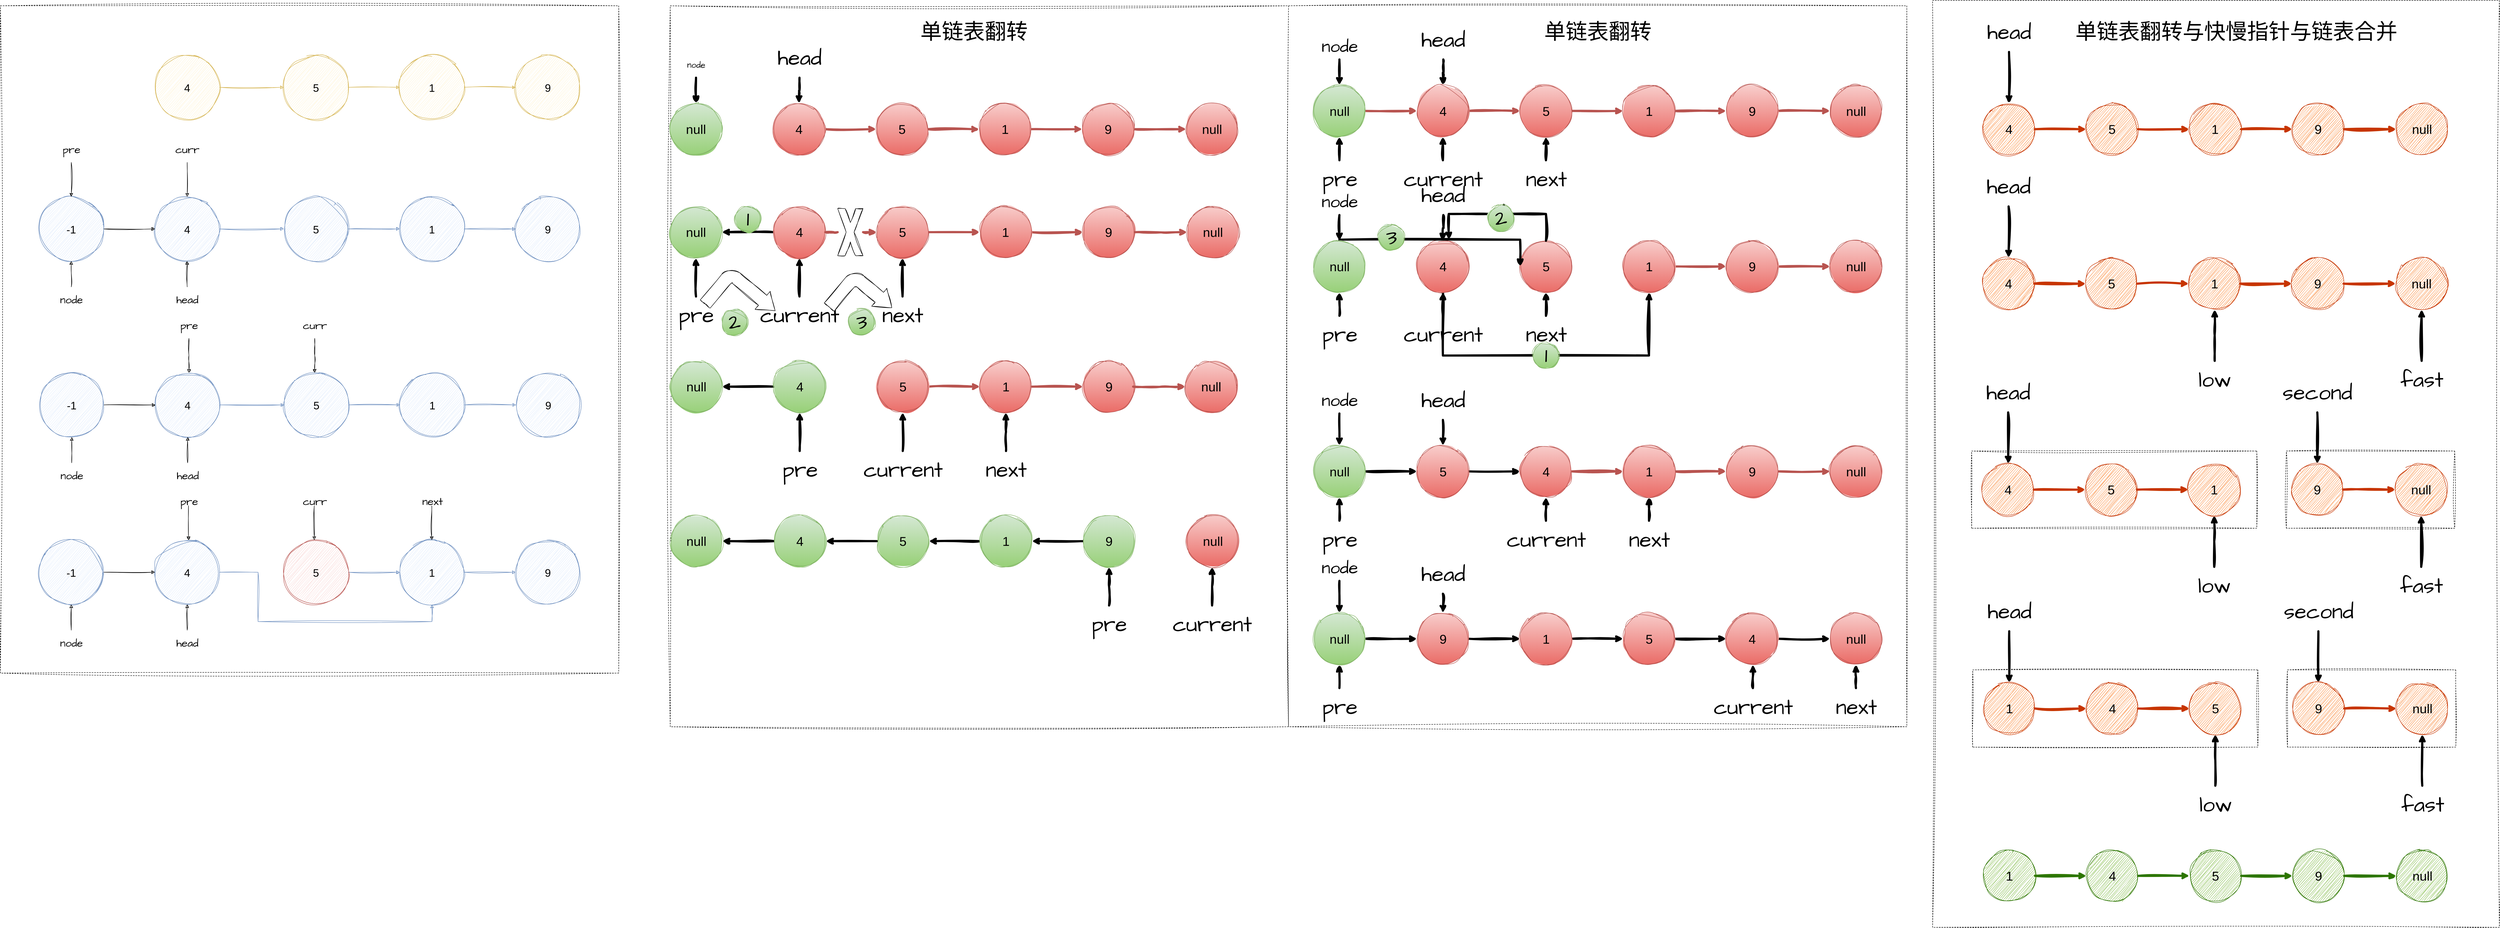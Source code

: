 <mxfile version="20.8.18" type="device" pages="2"><diagram name="Page-1" id="aaaa8250-4180-3840-79b5-4cada1eebb92"><mxGraphModel dx="9926" dy="2011" grid="1" gridSize="30" guides="1" tooltips="1" connect="1" arrows="1" fold="1" page="0" pageScale="1" pageWidth="850" pageHeight="1100" background="none" math="1" shadow="0"><root><mxCell id="0"/><mxCell id="1" parent="0"/><mxCell id="qfbImqK9FwHeRTb95LAI-1" value="" style="rounded=0;whiteSpace=wrap;html=1;sketch=1;hachureGap=4;jiggle=2;curveFitting=1;fontFamily=Architects Daughter;fontSource=https%3A%2F%2Ffonts.googleapis.com%2Fcss%3Ffamily%3DArchitects%2BDaughter;fontSize=50;fontColor=#000000;dashed=1;" vertex="1" parent="1"><mxGeometry x="-3720" y="1452.5" width="1440" height="1555" as="geometry"/></mxCell><mxCell id="v5F-jqsYFqG9Fw-x7Xj0-419" value="" style="rounded=0;whiteSpace=wrap;html=1;dashed=1;sketch=1;hachureGap=4;jiggle=2;curveFitting=1;fontFamily=Architects Daughter;fontSource=https%3A%2F%2Ffonts.googleapis.com%2Fcss%3Ffamily%3DArchitects%2BDaughter;fontSize=50;fontColor=#000000;" vertex="1" parent="1"><mxGeometry x="780" y="1440" width="1320" height="2160" as="geometry"/></mxCell><mxCell id="v5F-jqsYFqG9Fw-x7Xj0-376" value="" style="rounded=0;whiteSpace=wrap;html=1;dashed=1;sketch=1;hachureGap=4;jiggle=2;curveFitting=1;fontFamily=Architects Daughter;fontSource=https%3A%2F%2Ffonts.googleapis.com%2Fcss%3Ffamily%3DArchitects%2BDaughter;fontSize=50;fontColor=#000000;" vertex="1" parent="1"><mxGeometry x="1604" y="2490" width="392" height="180" as="geometry"/></mxCell><mxCell id="v5F-jqsYFqG9Fw-x7Xj0-375" value="" style="rounded=0;whiteSpace=wrap;html=1;dashed=1;sketch=1;hachureGap=4;jiggle=2;curveFitting=1;fontFamily=Architects Daughter;fontSource=https%3A%2F%2Ffonts.googleapis.com%2Fcss%3Ffamily%3DArchitects%2BDaughter;fontSize=50;fontColor=#000000;" vertex="1" parent="1"><mxGeometry x="871" y="2490" width="664" height="180" as="geometry"/></mxCell><mxCell id="v5F-jqsYFqG9Fw-x7Xj0-328" value="" style="rounded=0;whiteSpace=wrap;html=1;sketch=1;hachureGap=4;jiggle=2;curveFitting=1;fontFamily=Architects Daughter;fontSource=https%3A%2F%2Ffonts.googleapis.com%2Fcss%3Ffamily%3DArchitects%2BDaughter;fontSize=50;fontColor=#000000;dashed=1;" vertex="1" parent="1"><mxGeometry x="-720" y="1452.5" width="1440" height="1680" as="geometry"/></mxCell><mxCell id="v5F-jqsYFqG9Fw-x7Xj0-326" value="" style="rounded=0;whiteSpace=wrap;html=1;sketch=1;hachureGap=4;jiggle=2;curveFitting=1;fontFamily=Architects Daughter;fontSource=https%3A%2F%2Ffonts.googleapis.com%2Fcss%3Ffamily%3DArchitects%2BDaughter;fontSize=50;fontColor=#000000;dashed=1;" vertex="1" parent="1"><mxGeometry x="-2160" y="1452.5" width="1440" height="1680" as="geometry"/></mxCell><mxCell id="v5F-jqsYFqG9Fw-x7Xj0-7" style="edgeStyle=orthogonalEdgeStyle;rounded=0;orthogonalLoop=1;jettySize=auto;html=1;entryX=0;entryY=0.5;entryDx=0;entryDy=0;fontSize=25;fillColor=#fff2cc;strokeColor=#d6b656;sketch=1;curveFitting=1;jiggle=2;fontColor=#000000;" edge="1" parent="1" source="v5F-jqsYFqG9Fw-x7Xj0-3" target="v5F-jqsYFqG9Fw-x7Xj0-4"><mxGeometry relative="1" as="geometry"/></mxCell><mxCell id="v5F-jqsYFqG9Fw-x7Xj0-3" value="4" style="ellipse;whiteSpace=wrap;html=1;aspect=fixed;fontSize=25;fillColor=#fff2cc;strokeColor=#d6b656;sketch=1;curveFitting=1;jiggle=2;fontColor=#000000;" vertex="1" parent="1"><mxGeometry x="-3360" y="1567.5" width="150" height="150" as="geometry"/></mxCell><mxCell id="v5F-jqsYFqG9Fw-x7Xj0-8" style="edgeStyle=orthogonalEdgeStyle;rounded=0;orthogonalLoop=1;jettySize=auto;html=1;fontSize=25;fillColor=#fff2cc;strokeColor=#d6b656;sketch=1;curveFitting=1;jiggle=2;fontColor=#000000;" edge="1" parent="1" source="v5F-jqsYFqG9Fw-x7Xj0-4" target="v5F-jqsYFqG9Fw-x7Xj0-5"><mxGeometry relative="1" as="geometry"/></mxCell><mxCell id="v5F-jqsYFqG9Fw-x7Xj0-4" value="5" style="ellipse;whiteSpace=wrap;html=1;aspect=fixed;fontSize=25;fillColor=#fff2cc;strokeColor=#d6b656;sketch=1;curveFitting=1;jiggle=2;fontColor=#000000;" vertex="1" parent="1"><mxGeometry x="-3060" y="1567.5" width="150" height="150" as="geometry"/></mxCell><mxCell id="v5F-jqsYFqG9Fw-x7Xj0-9" style="edgeStyle=orthogonalEdgeStyle;rounded=0;orthogonalLoop=1;jettySize=auto;html=1;fontSize=25;fillColor=#fff2cc;strokeColor=#d6b656;sketch=1;curveFitting=1;jiggle=2;fontColor=#000000;" edge="1" parent="1" source="v5F-jqsYFqG9Fw-x7Xj0-5" target="v5F-jqsYFqG9Fw-x7Xj0-6"><mxGeometry relative="1" as="geometry"/></mxCell><mxCell id="v5F-jqsYFqG9Fw-x7Xj0-5" value="1" style="ellipse;whiteSpace=wrap;html=1;aspect=fixed;fontSize=25;fillColor=#fff2cc;strokeColor=#d6b656;sketch=1;curveFitting=1;jiggle=2;fontColor=#000000;" vertex="1" parent="1"><mxGeometry x="-2790" y="1567.5" width="150" height="150" as="geometry"/></mxCell><mxCell id="v5F-jqsYFqG9Fw-x7Xj0-6" value="9" style="ellipse;whiteSpace=wrap;html=1;aspect=fixed;fontSize=25;fillColor=#fff2cc;strokeColor=#d6b656;sketch=1;curveFitting=1;jiggle=2;fontColor=#000000;" vertex="1" parent="1"><mxGeometry x="-2520" y="1567.5" width="150" height="150" as="geometry"/></mxCell><mxCell id="v5F-jqsYFqG9Fw-x7Xj0-10" style="edgeStyle=orthogonalEdgeStyle;rounded=0;orthogonalLoop=1;jettySize=auto;html=1;entryX=0;entryY=0.5;entryDx=0;entryDy=0;fontSize=25;sketch=1;curveFitting=1;jiggle=2;fillColor=#dae8fc;strokeColor=#6c8ebf;fontColor=#000000;" edge="1" parent="1" source="v5F-jqsYFqG9Fw-x7Xj0-11" target="v5F-jqsYFqG9Fw-x7Xj0-13"><mxGeometry relative="1" as="geometry"/></mxCell><mxCell id="v5F-jqsYFqG9Fw-x7Xj0-11" value="4" style="ellipse;whiteSpace=wrap;html=1;aspect=fixed;fontSize=25;sketch=1;curveFitting=1;jiggle=2;fillColor=#dae8fc;strokeColor=#6c8ebf;fontColor=#000000;" vertex="1" parent="1"><mxGeometry x="-3360" y="1897.5" width="150" height="150" as="geometry"/></mxCell><mxCell id="v5F-jqsYFqG9Fw-x7Xj0-12" style="edgeStyle=orthogonalEdgeStyle;rounded=0;orthogonalLoop=1;jettySize=auto;html=1;fontSize=25;sketch=1;curveFitting=1;jiggle=2;fillColor=#dae8fc;strokeColor=#6c8ebf;fontColor=#000000;" edge="1" parent="1" source="v5F-jqsYFqG9Fw-x7Xj0-13" target="v5F-jqsYFqG9Fw-x7Xj0-15"><mxGeometry relative="1" as="geometry"/></mxCell><mxCell id="v5F-jqsYFqG9Fw-x7Xj0-13" value="5" style="ellipse;whiteSpace=wrap;html=1;aspect=fixed;fontSize=25;sketch=1;curveFitting=1;jiggle=2;fillColor=#dae8fc;strokeColor=#6c8ebf;fontColor=#000000;" vertex="1" parent="1"><mxGeometry x="-3060" y="1897.5" width="150" height="150" as="geometry"/></mxCell><mxCell id="v5F-jqsYFqG9Fw-x7Xj0-14" style="edgeStyle=orthogonalEdgeStyle;rounded=0;orthogonalLoop=1;jettySize=auto;html=1;fontSize=25;sketch=1;curveFitting=1;jiggle=2;fillColor=#dae8fc;strokeColor=#6c8ebf;fontColor=#000000;" edge="1" parent="1" source="v5F-jqsYFqG9Fw-x7Xj0-15" target="v5F-jqsYFqG9Fw-x7Xj0-16"><mxGeometry relative="1" as="geometry"/></mxCell><mxCell id="v5F-jqsYFqG9Fw-x7Xj0-15" value="1" style="ellipse;whiteSpace=wrap;html=1;aspect=fixed;fontSize=25;sketch=1;curveFitting=1;jiggle=2;fillColor=#dae8fc;strokeColor=#6c8ebf;fontColor=#000000;" vertex="1" parent="1"><mxGeometry x="-2790" y="1897.5" width="150" height="150" as="geometry"/></mxCell><mxCell id="v5F-jqsYFqG9Fw-x7Xj0-16" value="9" style="ellipse;whiteSpace=wrap;html=1;aspect=fixed;fontSize=25;sketch=1;curveFitting=1;jiggle=2;fillColor=#dae8fc;strokeColor=#6c8ebf;fontColor=#000000;" vertex="1" parent="1"><mxGeometry x="-2520" y="1897.5" width="150" height="150" as="geometry"/></mxCell><mxCell id="v5F-jqsYFqG9Fw-x7Xj0-18" style="edgeStyle=orthogonalEdgeStyle;rounded=0;orthogonalLoop=1;jettySize=auto;html=1;entryX=0;entryY=0.5;entryDx=0;entryDy=0;fontSize=25;sketch=1;curveFitting=1;jiggle=2;fontColor=#000000;" edge="1" parent="1" source="v5F-jqsYFqG9Fw-x7Xj0-17" target="v5F-jqsYFqG9Fw-x7Xj0-11"><mxGeometry relative="1" as="geometry"/></mxCell><mxCell id="v5F-jqsYFqG9Fw-x7Xj0-17" value="-1" style="ellipse;whiteSpace=wrap;html=1;aspect=fixed;fontSize=25;sketch=1;curveFitting=1;jiggle=2;fillColor=#dae8fc;strokeColor=#6c8ebf;fontColor=#000000;" vertex="1" parent="1"><mxGeometry x="-3630" y="1897.5" width="150" height="150" as="geometry"/></mxCell><mxCell id="v5F-jqsYFqG9Fw-x7Xj0-20" style="edgeStyle=orthogonalEdgeStyle;rounded=0;sketch=1;hachureGap=4;jiggle=2;curveFitting=1;orthogonalLoop=1;jettySize=auto;html=1;entryX=0.5;entryY=1;entryDx=0;entryDy=0;fontFamily=Architects Daughter;fontSource=https%3A%2F%2Ffonts.googleapis.com%2Fcss%3Ffamily%3DArchitects%2BDaughter;fontSize=25;fontColor=#000000;" edge="1" parent="1" source="v5F-jqsYFqG9Fw-x7Xj0-19" target="v5F-jqsYFqG9Fw-x7Xj0-17"><mxGeometry relative="1" as="geometry"/></mxCell><mxCell id="v5F-jqsYFqG9Fw-x7Xj0-19" value="node" style="text;html=1;align=center;verticalAlign=middle;resizable=0;points=[];autosize=1;strokeColor=none;fillColor=none;fontSize=25;fontFamily=Architects Daughter;fontColor=#000000;" vertex="1" parent="1"><mxGeometry x="-3600" y="2107.5" width="90" height="60" as="geometry"/></mxCell><mxCell id="v5F-jqsYFqG9Fw-x7Xj0-22" style="edgeStyle=orthogonalEdgeStyle;rounded=0;sketch=1;hachureGap=4;jiggle=2;curveFitting=1;orthogonalLoop=1;jettySize=auto;html=1;entryX=0.5;entryY=1;entryDx=0;entryDy=0;fontFamily=Architects Daughter;fontSource=https%3A%2F%2Ffonts.googleapis.com%2Fcss%3Ffamily%3DArchitects%2BDaughter;fontSize=25;fontColor=#000000;" edge="1" parent="1" source="v5F-jqsYFqG9Fw-x7Xj0-21" target="v5F-jqsYFqG9Fw-x7Xj0-11"><mxGeometry relative="1" as="geometry"/></mxCell><mxCell id="v5F-jqsYFqG9Fw-x7Xj0-21" value="head" style="text;html=1;align=center;verticalAlign=middle;resizable=0;points=[];autosize=1;strokeColor=none;fillColor=none;fontSize=25;fontFamily=Architects Daughter;fontColor=#000000;" vertex="1" parent="1"><mxGeometry x="-3315" y="2107.5" width="60" height="60" as="geometry"/></mxCell><mxCell id="v5F-jqsYFqG9Fw-x7Xj0-24" style="edgeStyle=orthogonalEdgeStyle;rounded=0;sketch=1;hachureGap=4;jiggle=2;curveFitting=1;orthogonalLoop=1;jettySize=auto;html=1;entryX=0.5;entryY=0;entryDx=0;entryDy=0;fontFamily=Architects Daughter;fontSource=https%3A%2F%2Ffonts.googleapis.com%2Fcss%3Ffamily%3DArchitects%2BDaughter;fontSize=25;fontColor=#000000;" edge="1" parent="1" source="v5F-jqsYFqG9Fw-x7Xj0-23" target="v5F-jqsYFqG9Fw-x7Xj0-17"><mxGeometry relative="1" as="geometry"/></mxCell><mxCell id="v5F-jqsYFqG9Fw-x7Xj0-23" value="pre" style="text;html=1;align=center;verticalAlign=middle;resizable=0;points=[];autosize=1;strokeColor=none;fillColor=none;fontSize=25;fontFamily=Architects Daughter;fontColor=#000000;" vertex="1" parent="1"><mxGeometry x="-3585" y="1757.5" width="60" height="60" as="geometry"/></mxCell><mxCell id="v5F-jqsYFqG9Fw-x7Xj0-26" style="edgeStyle=orthogonalEdgeStyle;rounded=0;sketch=1;hachureGap=4;jiggle=2;curveFitting=1;orthogonalLoop=1;jettySize=auto;html=1;entryX=0.5;entryY=0;entryDx=0;entryDy=0;fontFamily=Architects Daughter;fontSource=https%3A%2F%2Ffonts.googleapis.com%2Fcss%3Ffamily%3DArchitects%2BDaughter;fontSize=25;fontColor=#000000;" edge="1" parent="1" source="v5F-jqsYFqG9Fw-x7Xj0-25" target="v5F-jqsYFqG9Fw-x7Xj0-11"><mxGeometry relative="1" as="geometry"/></mxCell><mxCell id="v5F-jqsYFqG9Fw-x7Xj0-25" value="curr" style="text;html=1;align=center;verticalAlign=middle;resizable=0;points=[];autosize=1;strokeColor=none;fillColor=none;fontSize=25;fontFamily=Architects Daughter;fontColor=#000000;" vertex="1" parent="1"><mxGeometry x="-3330" y="1757.5" width="90" height="60" as="geometry"/></mxCell><mxCell id="v5F-jqsYFqG9Fw-x7Xj0-27" style="edgeStyle=orthogonalEdgeStyle;rounded=0;orthogonalLoop=1;jettySize=auto;html=1;entryX=0;entryY=0.5;entryDx=0;entryDy=0;fontSize=25;sketch=1;curveFitting=1;jiggle=2;fillColor=#dae8fc;strokeColor=#6c8ebf;fontColor=#000000;" edge="1" parent="1" source="v5F-jqsYFqG9Fw-x7Xj0-28" target="v5F-jqsYFqG9Fw-x7Xj0-30"><mxGeometry relative="1" as="geometry"/></mxCell><mxCell id="v5F-jqsYFqG9Fw-x7Xj0-28" value="4" style="ellipse;whiteSpace=wrap;html=1;aspect=fixed;fontSize=25;sketch=1;curveFitting=1;jiggle=2;fillColor=#dae8fc;strokeColor=#6c8ebf;fontColor=#000000;" vertex="1" parent="1"><mxGeometry x="-3359" y="2307.5" width="150" height="150" as="geometry"/></mxCell><mxCell id="v5F-jqsYFqG9Fw-x7Xj0-29" style="edgeStyle=orthogonalEdgeStyle;rounded=0;orthogonalLoop=1;jettySize=auto;html=1;fontSize=25;sketch=1;curveFitting=1;jiggle=2;fillColor=#dae8fc;strokeColor=#6c8ebf;fontColor=#000000;" edge="1" parent="1" source="v5F-jqsYFqG9Fw-x7Xj0-30" target="v5F-jqsYFqG9Fw-x7Xj0-32"><mxGeometry relative="1" as="geometry"/></mxCell><mxCell id="v5F-jqsYFqG9Fw-x7Xj0-30" value="5" style="ellipse;whiteSpace=wrap;html=1;aspect=fixed;fontSize=25;sketch=1;curveFitting=1;jiggle=2;fillColor=#dae8fc;strokeColor=#6c8ebf;fontColor=#000000;" vertex="1" parent="1"><mxGeometry x="-3059" y="2307.5" width="150" height="150" as="geometry"/></mxCell><mxCell id="v5F-jqsYFqG9Fw-x7Xj0-31" style="edgeStyle=orthogonalEdgeStyle;rounded=0;orthogonalLoop=1;jettySize=auto;html=1;fontSize=25;sketch=1;curveFitting=1;jiggle=2;fillColor=#dae8fc;strokeColor=#6c8ebf;fontColor=#000000;" edge="1" parent="1" source="v5F-jqsYFqG9Fw-x7Xj0-32" target="v5F-jqsYFqG9Fw-x7Xj0-33"><mxGeometry relative="1" as="geometry"/></mxCell><mxCell id="v5F-jqsYFqG9Fw-x7Xj0-32" value="1" style="ellipse;whiteSpace=wrap;html=1;aspect=fixed;fontSize=25;sketch=1;curveFitting=1;jiggle=2;fillColor=#dae8fc;strokeColor=#6c8ebf;fontColor=#000000;" vertex="1" parent="1"><mxGeometry x="-2789" y="2307.5" width="150" height="150" as="geometry"/></mxCell><mxCell id="v5F-jqsYFqG9Fw-x7Xj0-33" value="9" style="ellipse;whiteSpace=wrap;html=1;aspect=fixed;fontSize=25;sketch=1;curveFitting=1;jiggle=2;fillColor=#dae8fc;strokeColor=#6c8ebf;fontColor=#000000;" vertex="1" parent="1"><mxGeometry x="-2519" y="2307.5" width="150" height="150" as="geometry"/></mxCell><mxCell id="v5F-jqsYFqG9Fw-x7Xj0-34" style="edgeStyle=orthogonalEdgeStyle;rounded=0;orthogonalLoop=1;jettySize=auto;html=1;entryX=0;entryY=0.5;entryDx=0;entryDy=0;fontSize=25;sketch=1;curveFitting=1;jiggle=2;fontColor=#000000;" edge="1" parent="1" source="v5F-jqsYFqG9Fw-x7Xj0-35" target="v5F-jqsYFqG9Fw-x7Xj0-28"><mxGeometry relative="1" as="geometry"/></mxCell><mxCell id="v5F-jqsYFqG9Fw-x7Xj0-35" value="-1" style="ellipse;whiteSpace=wrap;html=1;aspect=fixed;fontSize=25;sketch=1;curveFitting=1;jiggle=2;fillColor=#dae8fc;strokeColor=#6c8ebf;fontColor=#000000;" vertex="1" parent="1"><mxGeometry x="-3629" y="2307.5" width="150" height="150" as="geometry"/></mxCell><mxCell id="v5F-jqsYFqG9Fw-x7Xj0-36" style="edgeStyle=orthogonalEdgeStyle;rounded=0;sketch=1;hachureGap=4;jiggle=2;curveFitting=1;orthogonalLoop=1;jettySize=auto;html=1;entryX=0.5;entryY=1;entryDx=0;entryDy=0;fontFamily=Architects Daughter;fontSource=https%3A%2F%2Ffonts.googleapis.com%2Fcss%3Ffamily%3DArchitects%2BDaughter;fontSize=25;fontColor=#000000;" edge="1" parent="1" source="v5F-jqsYFqG9Fw-x7Xj0-37" target="v5F-jqsYFqG9Fw-x7Xj0-35"><mxGeometry relative="1" as="geometry"/></mxCell><mxCell id="v5F-jqsYFqG9Fw-x7Xj0-37" value="node" style="text;html=1;align=center;verticalAlign=middle;resizable=0;points=[];autosize=1;strokeColor=none;fillColor=none;fontSize=25;fontFamily=Architects Daughter;fontColor=#000000;" vertex="1" parent="1"><mxGeometry x="-3599" y="2517.5" width="90" height="60" as="geometry"/></mxCell><mxCell id="v5F-jqsYFqG9Fw-x7Xj0-38" style="edgeStyle=orthogonalEdgeStyle;rounded=0;sketch=1;hachureGap=4;jiggle=2;curveFitting=1;orthogonalLoop=1;jettySize=auto;html=1;entryX=0.5;entryY=1;entryDx=0;entryDy=0;fontFamily=Architects Daughter;fontSource=https%3A%2F%2Ffonts.googleapis.com%2Fcss%3Ffamily%3DArchitects%2BDaughter;fontSize=25;fontColor=#000000;" edge="1" parent="1" source="v5F-jqsYFqG9Fw-x7Xj0-39" target="v5F-jqsYFqG9Fw-x7Xj0-28"><mxGeometry relative="1" as="geometry"/></mxCell><mxCell id="v5F-jqsYFqG9Fw-x7Xj0-39" value="head" style="text;html=1;align=center;verticalAlign=middle;resizable=0;points=[];autosize=1;strokeColor=none;fillColor=none;fontSize=25;fontFamily=Architects Daughter;fontColor=#000000;" vertex="1" parent="1"><mxGeometry x="-3314" y="2517.5" width="60" height="60" as="geometry"/></mxCell><mxCell id="v5F-jqsYFqG9Fw-x7Xj0-40" style="edgeStyle=orthogonalEdgeStyle;rounded=0;sketch=1;hachureGap=4;jiggle=2;curveFitting=1;orthogonalLoop=1;jettySize=auto;html=1;entryX=0.5;entryY=0;entryDx=0;entryDy=0;fontFamily=Architects Daughter;fontSource=https%3A%2F%2Ffonts.googleapis.com%2Fcss%3Ffamily%3DArchitects%2BDaughter;fontSize=25;fontColor=#000000;" edge="1" parent="1" source="v5F-jqsYFqG9Fw-x7Xj0-41"><mxGeometry relative="1" as="geometry"><mxPoint x="-3281" y="2307.5" as="targetPoint"/></mxGeometry></mxCell><mxCell id="v5F-jqsYFqG9Fw-x7Xj0-41" value="pre" style="text;html=1;align=center;verticalAlign=middle;resizable=0;points=[];autosize=1;strokeColor=none;fillColor=none;fontSize=25;fontFamily=Architects Daughter;fontColor=#000000;" vertex="1" parent="1"><mxGeometry x="-3311" y="2167.5" width="60" height="60" as="geometry"/></mxCell><mxCell id="v5F-jqsYFqG9Fw-x7Xj0-42" style="edgeStyle=orthogonalEdgeStyle;rounded=0;sketch=1;hachureGap=4;jiggle=2;curveFitting=1;orthogonalLoop=1;jettySize=auto;html=1;entryX=0.5;entryY=0;entryDx=0;entryDy=0;fontFamily=Architects Daughter;fontSource=https%3A%2F%2Ffonts.googleapis.com%2Fcss%3Ffamily%3DArchitects%2BDaughter;fontSize=25;fontColor=#000000;" edge="1" parent="1" source="v5F-jqsYFqG9Fw-x7Xj0-43"><mxGeometry relative="1" as="geometry"><mxPoint x="-2988" y="2307.5" as="targetPoint"/></mxGeometry></mxCell><mxCell id="v5F-jqsYFqG9Fw-x7Xj0-43" value="curr" style="text;html=1;align=center;verticalAlign=middle;resizable=0;points=[];autosize=1;strokeColor=none;fillColor=none;fontSize=25;fontFamily=Architects Daughter;fontColor=#000000;" vertex="1" parent="1"><mxGeometry x="-3033" y="2167.5" width="90" height="60" as="geometry"/></mxCell><mxCell id="v5F-jqsYFqG9Fw-x7Xj0-44" style="edgeStyle=orthogonalEdgeStyle;rounded=0;orthogonalLoop=1;jettySize=auto;html=1;entryX=0.5;entryY=1;entryDx=0;entryDy=0;fontSize=25;sketch=1;curveFitting=1;jiggle=2;fillColor=#dae8fc;strokeColor=#6c8ebf;fontColor=#000000;" edge="1" parent="1" source="v5F-jqsYFqG9Fw-x7Xj0-45" target="v5F-jqsYFqG9Fw-x7Xj0-49"><mxGeometry relative="1" as="geometry"><Array as="points"><mxPoint x="-3120" y="2772.5"/><mxPoint x="-3120" y="2887.5"/><mxPoint x="-2715" y="2887.5"/></Array></mxGeometry></mxCell><mxCell id="v5F-jqsYFqG9Fw-x7Xj0-45" value="4" style="ellipse;whiteSpace=wrap;html=1;aspect=fixed;fontSize=25;sketch=1;curveFitting=1;jiggle=2;fillColor=#dae8fc;strokeColor=#6c8ebf;fontColor=#000000;" vertex="1" parent="1"><mxGeometry x="-3360" y="2697.5" width="150" height="150" as="geometry"/></mxCell><mxCell id="v5F-jqsYFqG9Fw-x7Xj0-46" style="edgeStyle=orthogonalEdgeStyle;rounded=0;orthogonalLoop=1;jettySize=auto;html=1;fontSize=25;sketch=1;curveFitting=1;jiggle=2;fillColor=#dae8fc;strokeColor=#6c8ebf;fontColor=#000000;" edge="1" parent="1" source="v5F-jqsYFqG9Fw-x7Xj0-47" target="v5F-jqsYFqG9Fw-x7Xj0-49"><mxGeometry relative="1" as="geometry"/></mxCell><mxCell id="v5F-jqsYFqG9Fw-x7Xj0-47" value="5" style="ellipse;whiteSpace=wrap;html=1;aspect=fixed;fontSize=25;sketch=1;curveFitting=1;jiggle=2;fillColor=#f8cecc;strokeColor=#b85450;fontColor=#000000;" vertex="1" parent="1"><mxGeometry x="-3060" y="2697.5" width="150" height="150" as="geometry"/></mxCell><mxCell id="v5F-jqsYFqG9Fw-x7Xj0-48" style="edgeStyle=orthogonalEdgeStyle;rounded=0;orthogonalLoop=1;jettySize=auto;html=1;fontSize=25;sketch=1;curveFitting=1;jiggle=2;fillColor=#dae8fc;strokeColor=#6c8ebf;fontColor=#000000;" edge="1" parent="1" source="v5F-jqsYFqG9Fw-x7Xj0-49" target="v5F-jqsYFqG9Fw-x7Xj0-50"><mxGeometry relative="1" as="geometry"/></mxCell><mxCell id="v5F-jqsYFqG9Fw-x7Xj0-49" value="1" style="ellipse;whiteSpace=wrap;html=1;aspect=fixed;fontSize=25;sketch=1;curveFitting=1;jiggle=2;fillColor=#dae8fc;strokeColor=#6c8ebf;fontColor=#000000;" vertex="1" parent="1"><mxGeometry x="-2790" y="2697.5" width="150" height="150" as="geometry"/></mxCell><mxCell id="v5F-jqsYFqG9Fw-x7Xj0-50" value="9" style="ellipse;whiteSpace=wrap;html=1;aspect=fixed;fontSize=25;sketch=1;curveFitting=1;jiggle=2;fillColor=#dae8fc;strokeColor=#6c8ebf;fontColor=#000000;" vertex="1" parent="1"><mxGeometry x="-2520" y="2697.5" width="150" height="150" as="geometry"/></mxCell><mxCell id="v5F-jqsYFqG9Fw-x7Xj0-51" style="edgeStyle=orthogonalEdgeStyle;rounded=0;orthogonalLoop=1;jettySize=auto;html=1;entryX=0;entryY=0.5;entryDx=0;entryDy=0;fontSize=25;sketch=1;curveFitting=1;jiggle=2;fontColor=#000000;" edge="1" parent="1" source="v5F-jqsYFqG9Fw-x7Xj0-52" target="v5F-jqsYFqG9Fw-x7Xj0-45"><mxGeometry relative="1" as="geometry"/></mxCell><mxCell id="v5F-jqsYFqG9Fw-x7Xj0-52" value="-1" style="ellipse;whiteSpace=wrap;html=1;aspect=fixed;fontSize=25;sketch=1;curveFitting=1;jiggle=2;fillColor=#dae8fc;strokeColor=#6c8ebf;fontColor=#000000;" vertex="1" parent="1"><mxGeometry x="-3630" y="2697.5" width="150" height="150" as="geometry"/></mxCell><mxCell id="v5F-jqsYFqG9Fw-x7Xj0-53" style="edgeStyle=orthogonalEdgeStyle;rounded=0;sketch=1;hachureGap=4;jiggle=2;curveFitting=1;orthogonalLoop=1;jettySize=auto;html=1;entryX=0.5;entryY=1;entryDx=0;entryDy=0;fontFamily=Architects Daughter;fontSource=https%3A%2F%2Ffonts.googleapis.com%2Fcss%3Ffamily%3DArchitects%2BDaughter;fontSize=25;fontColor=#000000;" edge="1" parent="1" source="v5F-jqsYFqG9Fw-x7Xj0-54" target="v5F-jqsYFqG9Fw-x7Xj0-52"><mxGeometry relative="1" as="geometry"/></mxCell><mxCell id="v5F-jqsYFqG9Fw-x7Xj0-54" value="node" style="text;html=1;align=center;verticalAlign=middle;resizable=0;points=[];autosize=1;strokeColor=none;fillColor=none;fontSize=25;fontFamily=Architects Daughter;fontColor=#000000;" vertex="1" parent="1"><mxGeometry x="-3600" y="2907.5" width="90" height="60" as="geometry"/></mxCell><mxCell id="v5F-jqsYFqG9Fw-x7Xj0-55" style="edgeStyle=orthogonalEdgeStyle;rounded=0;sketch=1;hachureGap=4;jiggle=2;curveFitting=1;orthogonalLoop=1;jettySize=auto;html=1;entryX=0.5;entryY=1;entryDx=0;entryDy=0;fontFamily=Architects Daughter;fontSource=https%3A%2F%2Ffonts.googleapis.com%2Fcss%3Ffamily%3DArchitects%2BDaughter;fontSize=25;fontColor=#000000;" edge="1" parent="1" source="v5F-jqsYFqG9Fw-x7Xj0-56" target="v5F-jqsYFqG9Fw-x7Xj0-45"><mxGeometry relative="1" as="geometry"/></mxCell><mxCell id="v5F-jqsYFqG9Fw-x7Xj0-56" value="head" style="text;html=1;align=center;verticalAlign=middle;resizable=0;points=[];autosize=1;strokeColor=none;fillColor=none;fontSize=25;fontFamily=Architects Daughter;fontColor=#000000;" vertex="1" parent="1"><mxGeometry x="-3315" y="2907.5" width="60" height="60" as="geometry"/></mxCell><mxCell id="v5F-jqsYFqG9Fw-x7Xj0-57" style="edgeStyle=orthogonalEdgeStyle;rounded=0;sketch=1;hachureGap=4;jiggle=2;curveFitting=1;orthogonalLoop=1;jettySize=auto;html=1;entryX=0.5;entryY=0;entryDx=0;entryDy=0;fontFamily=Architects Daughter;fontSource=https%3A%2F%2Ffonts.googleapis.com%2Fcss%3Ffamily%3DArchitects%2BDaughter;fontSize=25;fontColor=#000000;" edge="1" parent="1"><mxGeometry relative="1" as="geometry"><mxPoint x="-3282" y="2617.5" as="sourcePoint"/><mxPoint x="-3282" y="2697.5" as="targetPoint"/></mxGeometry></mxCell><mxCell id="v5F-jqsYFqG9Fw-x7Xj0-58" style="edgeStyle=orthogonalEdgeStyle;rounded=0;sketch=1;hachureGap=4;jiggle=2;curveFitting=1;orthogonalLoop=1;jettySize=auto;html=1;entryX=0.5;entryY=0;entryDx=0;entryDy=0;fontFamily=Architects Daughter;fontSource=https%3A%2F%2Ffonts.googleapis.com%2Fcss%3Ffamily%3DArchitects%2BDaughter;fontSize=25;fontColor=#000000;" edge="1" parent="1"><mxGeometry relative="1" as="geometry"><mxPoint x="-2989" y="2617.5" as="sourcePoint"/><mxPoint x="-2989" y="2697.5" as="targetPoint"/></mxGeometry></mxCell><mxCell id="v5F-jqsYFqG9Fw-x7Xj0-59" style="edgeStyle=orthogonalEdgeStyle;rounded=0;sketch=1;hachureGap=4;jiggle=2;curveFitting=1;orthogonalLoop=1;jettySize=auto;html=1;entryX=0.5;entryY=0;entryDx=0;entryDy=0;fontFamily=Architects Daughter;fontSource=https%3A%2F%2Ffonts.googleapis.com%2Fcss%3Ffamily%3DArchitects%2BDaughter;fontSize=25;fontColor=#000000;" edge="1" parent="1"><mxGeometry relative="1" as="geometry"><mxPoint x="-2715.43" y="2617.5" as="sourcePoint"/><mxPoint x="-2715.43" y="2697.5" as="targetPoint"/></mxGeometry></mxCell><mxCell id="v5F-jqsYFqG9Fw-x7Xj0-61" value="pre" style="text;html=1;align=center;verticalAlign=middle;resizable=0;points=[];autosize=1;strokeColor=none;fillColor=none;fontSize=25;fontFamily=Architects Daughter;fontColor=#000000;" vertex="1" parent="1"><mxGeometry x="-3311" y="2577.5" width="60" height="60" as="geometry"/></mxCell><mxCell id="v5F-jqsYFqG9Fw-x7Xj0-62" value="curr" style="text;html=1;align=center;verticalAlign=middle;resizable=0;points=[];autosize=1;strokeColor=none;fillColor=none;fontSize=25;fontFamily=Architects Daughter;fontColor=#000000;" vertex="1" parent="1"><mxGeometry x="-3033" y="2577.5" width="90" height="60" as="geometry"/></mxCell><mxCell id="v5F-jqsYFqG9Fw-x7Xj0-63" value="next" style="text;html=1;align=center;verticalAlign=middle;resizable=0;points=[];autosize=1;strokeColor=none;fillColor=none;fontSize=25;fontFamily=Architects Daughter;fontColor=#000000;" vertex="1" parent="1"><mxGeometry x="-2744" y="2577.5" width="60" height="60" as="geometry"/></mxCell><mxCell id="v5F-jqsYFqG9Fw-x7Xj0-113" style="edgeStyle=orthogonalEdgeStyle;rounded=0;orthogonalLoop=1;jettySize=auto;html=1;entryX=0;entryY=0.5;entryDx=0;entryDy=0;fontSize=30;fillColor=#f8cecc;strokeColor=#b85450;sketch=1;curveFitting=1;jiggle=2;gradientColor=#ea6b66;strokeWidth=5;fontColor=#000000;" edge="1" parent="1" source="v5F-jqsYFqG9Fw-x7Xj0-114" target="v5F-jqsYFqG9Fw-x7Xj0-116"><mxGeometry relative="1" as="geometry"/></mxCell><mxCell id="v5F-jqsYFqG9Fw-x7Xj0-114" value="4" style="ellipse;whiteSpace=wrap;html=1;aspect=fixed;fontSize=30;fillColor=#f8cecc;strokeColor=#b85450;sketch=1;curveFitting=1;jiggle=2;gradientColor=#ea6b66;fontColor=#000000;" vertex="1" parent="1"><mxGeometry x="-1920" y="1680" width="120" height="120" as="geometry"/></mxCell><mxCell id="v5F-jqsYFqG9Fw-x7Xj0-115" style="edgeStyle=orthogonalEdgeStyle;rounded=0;orthogonalLoop=1;jettySize=auto;html=1;fontSize=30;fillColor=#f8cecc;strokeColor=#b85450;sketch=1;curveFitting=1;jiggle=2;gradientColor=#ea6b66;strokeWidth=5;fontColor=#000000;" edge="1" parent="1" source="v5F-jqsYFqG9Fw-x7Xj0-116" target="v5F-jqsYFqG9Fw-x7Xj0-118"><mxGeometry relative="1" as="geometry"/></mxCell><mxCell id="v5F-jqsYFqG9Fw-x7Xj0-116" value="5" style="ellipse;whiteSpace=wrap;html=1;aspect=fixed;fontSize=30;fillColor=#f8cecc;strokeColor=#b85450;sketch=1;curveFitting=1;jiggle=2;gradientColor=#ea6b66;fontColor=#000000;" vertex="1" parent="1"><mxGeometry x="-1680" y="1680" width="120" height="120" as="geometry"/></mxCell><mxCell id="v5F-jqsYFqG9Fw-x7Xj0-117" style="edgeStyle=orthogonalEdgeStyle;rounded=0;orthogonalLoop=1;jettySize=auto;html=1;fontSize=30;fillColor=#f8cecc;strokeColor=#b85450;sketch=1;curveFitting=1;jiggle=2;gradientColor=#ea6b66;strokeWidth=5;fontColor=#000000;" edge="1" parent="1" source="v5F-jqsYFqG9Fw-x7Xj0-118" target="v5F-jqsYFqG9Fw-x7Xj0-119"><mxGeometry relative="1" as="geometry"/></mxCell><mxCell id="v5F-jqsYFqG9Fw-x7Xj0-118" value="1" style="ellipse;whiteSpace=wrap;html=1;aspect=fixed;fontSize=30;fillColor=#f8cecc;strokeColor=#b85450;sketch=1;curveFitting=1;jiggle=2;gradientColor=#ea6b66;fontColor=#000000;" vertex="1" parent="1"><mxGeometry x="-1440" y="1680" width="120" height="120" as="geometry"/></mxCell><mxCell id="v5F-jqsYFqG9Fw-x7Xj0-191" style="edgeStyle=orthogonalEdgeStyle;rounded=0;sketch=1;hachureGap=4;jiggle=2;curveFitting=1;orthogonalLoop=1;jettySize=auto;html=1;strokeWidth=5;fontFamily=Architects Daughter;fontSource=https%3A%2F%2Ffonts.googleapis.com%2Fcss%3Ffamily%3DArchitects%2BDaughter;fontSize=50;fillColor=#f8cecc;gradientColor=#ea6b66;strokeColor=#b85450;fontColor=#000000;" edge="1" parent="1" source="v5F-jqsYFqG9Fw-x7Xj0-119" target="v5F-jqsYFqG9Fw-x7Xj0-190"><mxGeometry relative="1" as="geometry"/></mxCell><mxCell id="v5F-jqsYFqG9Fw-x7Xj0-119" value="9" style="ellipse;whiteSpace=wrap;html=1;aspect=fixed;fontSize=30;fillColor=#f8cecc;strokeColor=#b85450;sketch=1;curveFitting=1;jiggle=2;gradientColor=#ea6b66;fontColor=#000000;" vertex="1" parent="1"><mxGeometry x="-1200" y="1680" width="120" height="120" as="geometry"/></mxCell><mxCell id="v5F-jqsYFqG9Fw-x7Xj0-121" value="null" style="ellipse;whiteSpace=wrap;html=1;aspect=fixed;fontSize=30;fillColor=#d5e8d4;strokeColor=#82b366;sketch=1;curveFitting=1;jiggle=2;gradientColor=#97d077;fontColor=#000000;" vertex="1" parent="1"><mxGeometry x="-2160" y="1920" width="120" height="120" as="geometry"/></mxCell><mxCell id="v5F-jqsYFqG9Fw-x7Xj0-124" style="edgeStyle=orthogonalEdgeStyle;rounded=0;sketch=1;hachureGap=4;jiggle=2;curveFitting=1;orthogonalLoop=1;jettySize=auto;html=1;entryX=0.5;entryY=1;entryDx=0;entryDy=0;strokeWidth=5;fontFamily=Architects Daughter;fontSource=https%3A%2F%2Ffonts.googleapis.com%2Fcss%3Ffamily%3DArchitects%2BDaughter;fontSize=50;fontColor=#000000;" edge="1" parent="1" source="v5F-jqsYFqG9Fw-x7Xj0-123" target="v5F-jqsYFqG9Fw-x7Xj0-121"><mxGeometry relative="1" as="geometry"/></mxCell><mxCell id="v5F-jqsYFqG9Fw-x7Xj0-123" value="pre" style="text;html=1;align=center;verticalAlign=middle;resizable=0;points=[];autosize=1;strokeColor=none;fillColor=none;fontSize=50;fontFamily=Architects Daughter;fontColor=#000000;" vertex="1" parent="1"><mxGeometry x="-2160" y="2130" width="120" height="90" as="geometry"/></mxCell><mxCell id="v5F-jqsYFqG9Fw-x7Xj0-125" style="edgeStyle=orthogonalEdgeStyle;rounded=0;orthogonalLoop=1;jettySize=auto;html=1;entryX=0;entryY=0.5;entryDx=0;entryDy=0;fontSize=30;fillColor=#f8cecc;strokeColor=#b85450;sketch=1;curveFitting=1;jiggle=2;gradientColor=#ea6b66;strokeWidth=5;startArrow=none;fontColor=#000000;" edge="1" parent="1" source="v5F-jqsYFqG9Fw-x7Xj0-138" target="v5F-jqsYFqG9Fw-x7Xj0-128"><mxGeometry relative="1" as="geometry"/></mxCell><mxCell id="v5F-jqsYFqG9Fw-x7Xj0-140" style="edgeStyle=orthogonalEdgeStyle;rounded=0;sketch=1;hachureGap=4;jiggle=2;curveFitting=1;orthogonalLoop=1;jettySize=auto;html=1;entryX=1;entryY=0.5;entryDx=0;entryDy=0;strokeWidth=5;fontFamily=Architects Daughter;fontSource=https%3A%2F%2Ffonts.googleapis.com%2Fcss%3Ffamily%3DArchitects%2BDaughter;fontSize=50;fontColor=#000000;" edge="1" parent="1" source="v5F-jqsYFqG9Fw-x7Xj0-126" target="v5F-jqsYFqG9Fw-x7Xj0-121"><mxGeometry relative="1" as="geometry"/></mxCell><mxCell id="v5F-jqsYFqG9Fw-x7Xj0-126" value="4" style="ellipse;whiteSpace=wrap;html=1;aspect=fixed;fontSize=30;fillColor=#f8cecc;strokeColor=#b85450;sketch=1;curveFitting=1;jiggle=2;gradientColor=#ea6b66;fontColor=#000000;" vertex="1" parent="1"><mxGeometry x="-1919" y="1920" width="120" height="120" as="geometry"/></mxCell><mxCell id="v5F-jqsYFqG9Fw-x7Xj0-127" style="edgeStyle=orthogonalEdgeStyle;rounded=0;orthogonalLoop=1;jettySize=auto;html=1;fontSize=30;fillColor=#f8cecc;strokeColor=#b85450;sketch=1;curveFitting=1;jiggle=2;gradientColor=#ea6b66;strokeWidth=5;fontColor=#000000;" edge="1" parent="1" source="v5F-jqsYFqG9Fw-x7Xj0-128" target="v5F-jqsYFqG9Fw-x7Xj0-130"><mxGeometry relative="1" as="geometry"/></mxCell><mxCell id="v5F-jqsYFqG9Fw-x7Xj0-128" value="5" style="ellipse;whiteSpace=wrap;html=1;aspect=fixed;fontSize=30;fillColor=#f8cecc;strokeColor=#b85450;sketch=1;curveFitting=1;jiggle=2;gradientColor=#ea6b66;fontColor=#000000;" vertex="1" parent="1"><mxGeometry x="-1679" y="1920" width="120" height="120" as="geometry"/></mxCell><mxCell id="v5F-jqsYFqG9Fw-x7Xj0-129" style="edgeStyle=orthogonalEdgeStyle;rounded=0;orthogonalLoop=1;jettySize=auto;html=1;fontSize=30;fillColor=#f8cecc;strokeColor=#b85450;sketch=1;curveFitting=1;jiggle=2;gradientColor=#ea6b66;strokeWidth=5;fontColor=#000000;" edge="1" parent="1" source="v5F-jqsYFqG9Fw-x7Xj0-130" target="v5F-jqsYFqG9Fw-x7Xj0-131"><mxGeometry relative="1" as="geometry"/></mxCell><mxCell id="v5F-jqsYFqG9Fw-x7Xj0-130" value="1" style="ellipse;whiteSpace=wrap;html=1;aspect=fixed;fontSize=30;fillColor=#f8cecc;strokeColor=#b85450;sketch=1;curveFitting=1;jiggle=2;gradientColor=#ea6b66;fontColor=#000000;" vertex="1" parent="1"><mxGeometry x="-1439" y="1920" width="120" height="120" as="geometry"/></mxCell><mxCell id="v5F-jqsYFqG9Fw-x7Xj0-131" value="9" style="ellipse;whiteSpace=wrap;html=1;aspect=fixed;fontSize=30;fillColor=#f8cecc;strokeColor=#b85450;sketch=1;curveFitting=1;jiggle=2;gradientColor=#ea6b66;fontColor=#000000;" vertex="1" parent="1"><mxGeometry x="-1199" y="1920" width="120" height="120" as="geometry"/></mxCell><mxCell id="v5F-jqsYFqG9Fw-x7Xj0-133" style="edgeStyle=orthogonalEdgeStyle;rounded=0;sketch=1;hachureGap=4;jiggle=2;curveFitting=1;orthogonalLoop=1;jettySize=auto;html=1;entryX=0.5;entryY=0;entryDx=0;entryDy=0;strokeWidth=5;fontFamily=Architects Daughter;fontSource=https%3A%2F%2Ffonts.googleapis.com%2Fcss%3Ffamily%3DArchitects%2BDaughter;fontSize=50;fontColor=#000000;" edge="1" parent="1" source="v5F-jqsYFqG9Fw-x7Xj0-132" target="v5F-jqsYFqG9Fw-x7Xj0-114"><mxGeometry relative="1" as="geometry"/></mxCell><mxCell id="v5F-jqsYFqG9Fw-x7Xj0-132" value="head" style="text;html=1;align=center;verticalAlign=middle;resizable=0;points=[];autosize=1;strokeColor=none;fillColor=none;fontSize=50;fontFamily=Architects Daughter;fontColor=#000000;" vertex="1" parent="1"><mxGeometry x="-1919" y="1530" width="120" height="90" as="geometry"/></mxCell><mxCell id="v5F-jqsYFqG9Fw-x7Xj0-135" style="edgeStyle=orthogonalEdgeStyle;rounded=0;sketch=1;hachureGap=4;jiggle=2;curveFitting=1;orthogonalLoop=1;jettySize=auto;html=1;entryX=0.5;entryY=1;entryDx=0;entryDy=0;strokeWidth=5;fontFamily=Architects Daughter;fontSource=https%3A%2F%2Ffonts.googleapis.com%2Fcss%3Ffamily%3DArchitects%2BDaughter;fontSize=50;fontColor=#000000;" edge="1" parent="1" source="v5F-jqsYFqG9Fw-x7Xj0-134" target="v5F-jqsYFqG9Fw-x7Xj0-126"><mxGeometry relative="1" as="geometry"/></mxCell><mxCell id="v5F-jqsYFqG9Fw-x7Xj0-134" value="current" style="text;html=1;align=center;verticalAlign=middle;resizable=0;points=[];autosize=1;strokeColor=none;fillColor=none;fontSize=50;fontFamily=Architects Daughter;fontColor=#000000;" vertex="1" parent="1"><mxGeometry x="-1964" y="2130" width="210" height="90" as="geometry"/></mxCell><mxCell id="v5F-jqsYFqG9Fw-x7Xj0-137" style="edgeStyle=orthogonalEdgeStyle;rounded=0;sketch=1;hachureGap=4;jiggle=2;curveFitting=1;orthogonalLoop=1;jettySize=auto;html=1;entryX=0.5;entryY=1;entryDx=0;entryDy=0;strokeWidth=5;fontFamily=Architects Daughter;fontSource=https%3A%2F%2Ffonts.googleapis.com%2Fcss%3Ffamily%3DArchitects%2BDaughter;fontSize=50;fontColor=#000000;" edge="1" parent="1" source="v5F-jqsYFqG9Fw-x7Xj0-136" target="v5F-jqsYFqG9Fw-x7Xj0-128"><mxGeometry relative="1" as="geometry"/></mxCell><mxCell id="v5F-jqsYFqG9Fw-x7Xj0-136" value="next" style="text;html=1;align=center;verticalAlign=middle;resizable=0;points=[];autosize=1;strokeColor=none;fillColor=none;fontSize=50;fontFamily=Architects Daughter;fontColor=#000000;" vertex="1" parent="1"><mxGeometry x="-1679" y="2130" width="120" height="90" as="geometry"/></mxCell><mxCell id="v5F-jqsYFqG9Fw-x7Xj0-139" value="" style="edgeStyle=orthogonalEdgeStyle;rounded=0;orthogonalLoop=1;jettySize=auto;html=1;entryX=0;entryY=0.5;entryDx=0;entryDy=0;fontSize=30;fillColor=#f8cecc;strokeColor=#b85450;sketch=1;curveFitting=1;jiggle=2;gradientColor=#ea6b66;strokeWidth=5;endArrow=none;fontColor=#000000;" edge="1" parent="1" source="v5F-jqsYFqG9Fw-x7Xj0-126" target="v5F-jqsYFqG9Fw-x7Xj0-138"><mxGeometry relative="1" as="geometry"><mxPoint x="-1799" y="1980" as="sourcePoint"/><mxPoint x="-1679" y="1980" as="targetPoint"/></mxGeometry></mxCell><mxCell id="v5F-jqsYFqG9Fw-x7Xj0-138" value="" style="verticalLabelPosition=bottom;verticalAlign=top;html=1;shape=mxgraph.basic.x;sketch=1;hachureGap=4;jiggle=2;curveFitting=1;fontFamily=Architects Daughter;fontSource=https%3A%2F%2Ffonts.googleapis.com%2Fcss%3Ffamily%3DArchitects%2BDaughter;fontSize=50;fontColor=#000000;" vertex="1" parent="1"><mxGeometry x="-1770" y="1925" width="59" height="110" as="geometry"/></mxCell><mxCell id="v5F-jqsYFqG9Fw-x7Xj0-141" value="" style="html=1;shadow=0;dashed=0;align=center;verticalAlign=middle;shape=mxgraph.arrows2.bendArrow;dy=15;dx=38;notch=0;arrowHead=55;rounded=1;sketch=1;hachureGap=4;jiggle=2;curveFitting=1;fontFamily=Architects Daughter;fontSource=https%3A%2F%2Ffonts.googleapis.com%2Fcss%3Ffamily%3DArchitects%2BDaughter;fontSize=50;rotation=40;fontColor=#000000;" vertex="1" parent="1"><mxGeometry x="-2069" y="2080" width="150" height="120" as="geometry"/></mxCell><mxCell id="v5F-jqsYFqG9Fw-x7Xj0-142" value="" style="html=1;shadow=0;dashed=0;align=center;verticalAlign=middle;shape=mxgraph.arrows2.bendArrow;dy=15;dx=38;notch=0;arrowHead=55;rounded=1;sketch=1;hachureGap=4;jiggle=2;curveFitting=1;fontFamily=Architects Daughter;fontSource=https%3A%2F%2Ffonts.googleapis.com%2Fcss%3Ffamily%3DArchitects%2BDaughter;fontSize=50;rotation=40;fontColor=#000000;" vertex="1" parent="1"><mxGeometry x="-1777.55" y="2080" width="127.55" height="120" as="geometry"/></mxCell><mxCell id="v5F-jqsYFqG9Fw-x7Xj0-145" value="1" style="ellipse;whiteSpace=wrap;html=1;aspect=fixed;sketch=1;hachureGap=4;jiggle=2;curveFitting=1;fontFamily=Architects Daughter;fontSource=https%3A%2F%2Ffonts.googleapis.com%2Fcss%3Ffamily%3DArchitects%2BDaughter;fontSize=50;fillColor=#d5e8d4;gradientColor=#97d077;strokeColor=#82b366;fontColor=#000000;" vertex="1" parent="1"><mxGeometry x="-2009" y="1920" width="60" height="60" as="geometry"/></mxCell><mxCell id="v5F-jqsYFqG9Fw-x7Xj0-146" value="2" style="ellipse;whiteSpace=wrap;html=1;aspect=fixed;sketch=1;hachureGap=4;jiggle=2;curveFitting=1;fontFamily=Architects Daughter;fontSource=https%3A%2F%2Ffonts.googleapis.com%2Fcss%3Ffamily%3DArchitects%2BDaughter;fontSize=50;fillColor=#d5e8d4;gradientColor=#97d077;strokeColor=#82b366;fontColor=#000000;" vertex="1" parent="1"><mxGeometry x="-2040" y="2160" width="60" height="60" as="geometry"/></mxCell><mxCell id="v5F-jqsYFqG9Fw-x7Xj0-147" value="3" style="ellipse;whiteSpace=wrap;html=1;aspect=fixed;sketch=1;hachureGap=4;jiggle=2;curveFitting=1;fontFamily=Architects Daughter;fontSource=https%3A%2F%2Ffonts.googleapis.com%2Fcss%3Ffamily%3DArchitects%2BDaughter;fontSize=50;fillColor=#d5e8d4;gradientColor=#97d077;strokeColor=#82b366;fontColor=#000000;" vertex="1" parent="1"><mxGeometry x="-1743.77" y="2160" width="60" height="60" as="geometry"/></mxCell><mxCell id="v5F-jqsYFqG9Fw-x7Xj0-148" value="null" style="ellipse;whiteSpace=wrap;html=1;aspect=fixed;fontSize=30;fillColor=#d5e8d4;strokeColor=#82b366;sketch=1;curveFitting=1;jiggle=2;gradientColor=#97d077;fontColor=#000000;" vertex="1" parent="1"><mxGeometry x="-2159.5" y="2280" width="120" height="120" as="geometry"/></mxCell><mxCell id="v5F-jqsYFqG9Fw-x7Xj0-152" style="edgeStyle=orthogonalEdgeStyle;rounded=0;sketch=1;hachureGap=4;jiggle=2;curveFitting=1;orthogonalLoop=1;jettySize=auto;html=1;entryX=1;entryY=0.5;entryDx=0;entryDy=0;strokeWidth=5;fontFamily=Architects Daughter;fontSource=https%3A%2F%2Ffonts.googleapis.com%2Fcss%3Ffamily%3DArchitects%2BDaughter;fontSize=50;fontColor=#000000;" edge="1" parent="1" source="v5F-jqsYFqG9Fw-x7Xj0-153" target="v5F-jqsYFqG9Fw-x7Xj0-148"><mxGeometry relative="1" as="geometry"/></mxCell><mxCell id="v5F-jqsYFqG9Fw-x7Xj0-153" value="4" style="ellipse;whiteSpace=wrap;html=1;aspect=fixed;fontSize=30;fillColor=#d5e8d4;strokeColor=#82b366;sketch=1;curveFitting=1;jiggle=2;gradientColor=#97d077;fontColor=#000000;" vertex="1" parent="1"><mxGeometry x="-1918.5" y="2280" width="120" height="120" as="geometry"/></mxCell><mxCell id="v5F-jqsYFqG9Fw-x7Xj0-154" style="edgeStyle=orthogonalEdgeStyle;rounded=0;orthogonalLoop=1;jettySize=auto;html=1;fontSize=30;fillColor=#f8cecc;strokeColor=#b85450;sketch=1;curveFitting=1;jiggle=2;gradientColor=#ea6b66;strokeWidth=5;fontColor=#000000;" edge="1" parent="1" source="v5F-jqsYFqG9Fw-x7Xj0-155" target="v5F-jqsYFqG9Fw-x7Xj0-157"><mxGeometry relative="1" as="geometry"/></mxCell><mxCell id="v5F-jqsYFqG9Fw-x7Xj0-155" value="5" style="ellipse;whiteSpace=wrap;html=1;aspect=fixed;fontSize=30;fillColor=#f8cecc;strokeColor=#b85450;sketch=1;curveFitting=1;jiggle=2;gradientColor=#ea6b66;fontColor=#000000;" vertex="1" parent="1"><mxGeometry x="-1678.5" y="2280" width="120" height="120" as="geometry"/></mxCell><mxCell id="v5F-jqsYFqG9Fw-x7Xj0-156" style="edgeStyle=orthogonalEdgeStyle;rounded=0;orthogonalLoop=1;jettySize=auto;html=1;fontSize=30;fillColor=#f8cecc;strokeColor=#b85450;sketch=1;curveFitting=1;jiggle=2;gradientColor=#ea6b66;strokeWidth=5;fontColor=#000000;" edge="1" parent="1" source="v5F-jqsYFqG9Fw-x7Xj0-157" target="v5F-jqsYFqG9Fw-x7Xj0-158"><mxGeometry relative="1" as="geometry"/></mxCell><mxCell id="v5F-jqsYFqG9Fw-x7Xj0-157" value="1" style="ellipse;whiteSpace=wrap;html=1;aspect=fixed;fontSize=30;fillColor=#f8cecc;strokeColor=#b85450;sketch=1;curveFitting=1;jiggle=2;gradientColor=#ea6b66;fontColor=#000000;" vertex="1" parent="1"><mxGeometry x="-1438.5" y="2280" width="120" height="120" as="geometry"/></mxCell><mxCell id="v5F-jqsYFqG9Fw-x7Xj0-158" value="9" style="ellipse;whiteSpace=wrap;html=1;aspect=fixed;fontSize=30;fillColor=#f8cecc;strokeColor=#b85450;sketch=1;curveFitting=1;jiggle=2;gradientColor=#ea6b66;fontColor=#000000;" vertex="1" parent="1"><mxGeometry x="-1198.5" y="2280" width="120" height="120" as="geometry"/></mxCell><mxCell id="v5F-jqsYFqG9Fw-x7Xj0-159" style="edgeStyle=orthogonalEdgeStyle;rounded=0;sketch=1;hachureGap=4;jiggle=2;curveFitting=1;orthogonalLoop=1;jettySize=auto;html=1;entryX=0.5;entryY=1;entryDx=0;entryDy=0;strokeWidth=5;fontFamily=Architects Daughter;fontSource=https%3A%2F%2Ffonts.googleapis.com%2Fcss%3Ffamily%3DArchitects%2BDaughter;fontSize=50;fontColor=#000000;" edge="1" parent="1" source="v5F-jqsYFqG9Fw-x7Xj0-160" target="v5F-jqsYFqG9Fw-x7Xj0-153"><mxGeometry relative="1" as="geometry"/></mxCell><mxCell id="v5F-jqsYFqG9Fw-x7Xj0-160" value="pre" style="text;html=1;align=center;verticalAlign=middle;resizable=0;points=[];autosize=1;strokeColor=none;fillColor=none;fontSize=50;fontFamily=Architects Daughter;fontColor=#000000;" vertex="1" parent="1"><mxGeometry x="-1918.5" y="2490" width="120" height="90" as="geometry"/></mxCell><mxCell id="v5F-jqsYFqG9Fw-x7Xj0-161" style="edgeStyle=orthogonalEdgeStyle;rounded=0;sketch=1;hachureGap=4;jiggle=2;curveFitting=1;orthogonalLoop=1;jettySize=auto;html=1;entryX=0.5;entryY=1;entryDx=0;entryDy=0;strokeWidth=5;fontFamily=Architects Daughter;fontSource=https%3A%2F%2Ffonts.googleapis.com%2Fcss%3Ffamily%3DArchitects%2BDaughter;fontSize=50;fontColor=#000000;" edge="1" parent="1" source="v5F-jqsYFqG9Fw-x7Xj0-162" target="v5F-jqsYFqG9Fw-x7Xj0-155"><mxGeometry relative="1" as="geometry"/></mxCell><mxCell id="v5F-jqsYFqG9Fw-x7Xj0-162" value="current" style="text;html=1;align=center;verticalAlign=middle;resizable=0;points=[];autosize=1;strokeColor=none;fillColor=none;fontSize=50;fontFamily=Architects Daughter;fontColor=#000000;" vertex="1" parent="1"><mxGeometry x="-1723.5" y="2490" width="210" height="90" as="geometry"/></mxCell><mxCell id="v5F-jqsYFqG9Fw-x7Xj0-170" value="null" style="ellipse;whiteSpace=wrap;html=1;aspect=fixed;fontSize=30;fillColor=#d5e8d4;strokeColor=#82b366;sketch=1;curveFitting=1;jiggle=2;gradientColor=#97d077;fontColor=#000000;" vertex="1" parent="1"><mxGeometry x="-2160" y="1680" width="120" height="120" as="geometry"/></mxCell><mxCell id="v5F-jqsYFqG9Fw-x7Xj0-172" style="edgeStyle=orthogonalEdgeStyle;rounded=0;sketch=1;hachureGap=4;jiggle=2;curveFitting=1;orthogonalLoop=1;jettySize=auto;html=1;entryX=0.5;entryY=0;entryDx=0;entryDy=0;strokeWidth=5;fontFamily=Architects Daughter;fontSource=https%3A%2F%2Ffonts.googleapis.com%2Fcss%3Ffamily%3DArchitects%2BDaughter;fontSize=50;fontColor=#000000;" edge="1" parent="1" source="v5F-jqsYFqG9Fw-x7Xj0-171" target="v5F-jqsYFqG9Fw-x7Xj0-170"><mxGeometry relative="1" as="geometry"/></mxCell><mxCell id="v5F-jqsYFqG9Fw-x7Xj0-171" value="node" style="text;html=1;align=center;verticalAlign=middle;resizable=0;points=[];autosize=1;strokeColor=none;fillColor=none;fontSize=20;fontFamily=Architects Daughter;fontColor=#000000;" vertex="1" parent="1"><mxGeometry x="-2130" y="1560" width="60" height="60" as="geometry"/></mxCell><mxCell id="v5F-jqsYFqG9Fw-x7Xj0-173" value="null" style="ellipse;whiteSpace=wrap;html=1;aspect=fixed;fontSize=30;fillColor=#d5e8d4;strokeColor=#82b366;sketch=1;curveFitting=1;jiggle=2;gradientColor=#97d077;fontColor=#000000;" vertex="1" parent="1"><mxGeometry x="-2159" y="2640" width="120" height="120" as="geometry"/></mxCell><mxCell id="v5F-jqsYFqG9Fw-x7Xj0-174" style="edgeStyle=orthogonalEdgeStyle;rounded=0;sketch=1;hachureGap=4;jiggle=2;curveFitting=1;orthogonalLoop=1;jettySize=auto;html=1;entryX=1;entryY=0.5;entryDx=0;entryDy=0;strokeWidth=5;fontFamily=Architects Daughter;fontSource=https%3A%2F%2Ffonts.googleapis.com%2Fcss%3Ffamily%3DArchitects%2BDaughter;fontSize=50;fontColor=#000000;" edge="1" parent="1" source="v5F-jqsYFqG9Fw-x7Xj0-175" target="v5F-jqsYFqG9Fw-x7Xj0-173"><mxGeometry relative="1" as="geometry"/></mxCell><mxCell id="v5F-jqsYFqG9Fw-x7Xj0-175" value="4" style="ellipse;whiteSpace=wrap;html=1;aspect=fixed;fontSize=30;fillColor=#d5e8d4;strokeColor=#82b366;sketch=1;curveFitting=1;jiggle=2;gradientColor=#97d077;fontColor=#000000;" vertex="1" parent="1"><mxGeometry x="-1918" y="2640" width="120" height="120" as="geometry"/></mxCell><mxCell id="v5F-jqsYFqG9Fw-x7Xj0-186" style="edgeStyle=orthogonalEdgeStyle;rounded=0;sketch=1;hachureGap=4;jiggle=2;curveFitting=1;orthogonalLoop=1;jettySize=auto;html=1;entryX=1;entryY=0.5;entryDx=0;entryDy=0;strokeWidth=5;fontFamily=Architects Daughter;fontSource=https%3A%2F%2Ffonts.googleapis.com%2Fcss%3Ffamily%3DArchitects%2BDaughter;fontSize=50;fontColor=#000000;" edge="1" parent="1" source="v5F-jqsYFqG9Fw-x7Xj0-177" target="v5F-jqsYFqG9Fw-x7Xj0-175"><mxGeometry relative="1" as="geometry"/></mxCell><mxCell id="v5F-jqsYFqG9Fw-x7Xj0-177" value="5" style="ellipse;whiteSpace=wrap;html=1;aspect=fixed;fontSize=30;fillColor=#d5e8d4;strokeColor=#82b366;sketch=1;curveFitting=1;jiggle=2;gradientColor=#97d077;fontColor=#000000;" vertex="1" parent="1"><mxGeometry x="-1678" y="2640" width="120" height="120" as="geometry"/></mxCell><mxCell id="v5F-jqsYFqG9Fw-x7Xj0-188" style="edgeStyle=orthogonalEdgeStyle;rounded=0;sketch=1;hachureGap=4;jiggle=2;curveFitting=1;orthogonalLoop=1;jettySize=auto;html=1;entryX=1;entryY=0.5;entryDx=0;entryDy=0;strokeWidth=5;fontFamily=Architects Daughter;fontSource=https%3A%2F%2Ffonts.googleapis.com%2Fcss%3Ffamily%3DArchitects%2BDaughter;fontSize=50;fontColor=#000000;" edge="1" parent="1" source="v5F-jqsYFqG9Fw-x7Xj0-179" target="v5F-jqsYFqG9Fw-x7Xj0-177"><mxGeometry relative="1" as="geometry"/></mxCell><mxCell id="v5F-jqsYFqG9Fw-x7Xj0-179" value="1" style="ellipse;whiteSpace=wrap;html=1;aspect=fixed;fontSize=30;fillColor=#d5e8d4;strokeColor=#82b366;sketch=1;curveFitting=1;jiggle=2;gradientColor=#97d077;fontColor=#000000;" vertex="1" parent="1"><mxGeometry x="-1438" y="2640" width="120" height="120" as="geometry"/></mxCell><mxCell id="v5F-jqsYFqG9Fw-x7Xj0-189" style="edgeStyle=orthogonalEdgeStyle;rounded=0;sketch=1;hachureGap=4;jiggle=2;curveFitting=1;orthogonalLoop=1;jettySize=auto;html=1;entryX=1;entryY=0.5;entryDx=0;entryDy=0;strokeWidth=5;fontFamily=Architects Daughter;fontSource=https%3A%2F%2Ffonts.googleapis.com%2Fcss%3Ffamily%3DArchitects%2BDaughter;fontSize=50;fontColor=#000000;" edge="1" parent="1" source="v5F-jqsYFqG9Fw-x7Xj0-180" target="v5F-jqsYFqG9Fw-x7Xj0-179"><mxGeometry relative="1" as="geometry"/></mxCell><mxCell id="v5F-jqsYFqG9Fw-x7Xj0-180" value="9" style="ellipse;whiteSpace=wrap;html=1;aspect=fixed;fontSize=30;fillColor=#d5e8d4;strokeColor=#82b366;sketch=1;curveFitting=1;jiggle=2;gradientColor=#97d077;fontColor=#000000;" vertex="1" parent="1"><mxGeometry x="-1198" y="2640" width="120" height="120" as="geometry"/></mxCell><mxCell id="v5F-jqsYFqG9Fw-x7Xj0-181" style="edgeStyle=orthogonalEdgeStyle;rounded=0;sketch=1;hachureGap=4;jiggle=2;curveFitting=1;orthogonalLoop=1;jettySize=auto;html=1;entryX=0.5;entryY=1;entryDx=0;entryDy=0;strokeWidth=5;fontFamily=Architects Daughter;fontSource=https%3A%2F%2Ffonts.googleapis.com%2Fcss%3Ffamily%3DArchitects%2BDaughter;fontSize=50;fontColor=#000000;" edge="1" parent="1" source="v5F-jqsYFqG9Fw-x7Xj0-182"><mxGeometry relative="1" as="geometry"><mxPoint x="-1138" y="2760" as="targetPoint"/></mxGeometry></mxCell><mxCell id="v5F-jqsYFqG9Fw-x7Xj0-182" value="pre" style="text;html=1;align=center;verticalAlign=middle;resizable=0;points=[];autosize=1;strokeColor=none;fillColor=none;fontSize=50;fontFamily=Architects Daughter;fontColor=#000000;" vertex="1" parent="1"><mxGeometry x="-1198" y="2850" width="120" height="90" as="geometry"/></mxCell><mxCell id="v5F-jqsYFqG9Fw-x7Xj0-183" style="edgeStyle=orthogonalEdgeStyle;rounded=0;sketch=1;hachureGap=4;jiggle=2;curveFitting=1;orthogonalLoop=1;jettySize=auto;html=1;entryX=0.5;entryY=1;entryDx=0;entryDy=0;strokeWidth=5;fontFamily=Architects Daughter;fontSource=https%3A%2F%2Ffonts.googleapis.com%2Fcss%3Ffamily%3DArchitects%2BDaughter;fontSize=50;fontColor=#000000;" edge="1" parent="1" source="v5F-jqsYFqG9Fw-x7Xj0-184"><mxGeometry relative="1" as="geometry"><mxPoint x="-898" y="2760" as="targetPoint"/></mxGeometry></mxCell><mxCell id="v5F-jqsYFqG9Fw-x7Xj0-184" value="current" style="text;html=1;align=center;verticalAlign=middle;resizable=0;points=[];autosize=1;strokeColor=none;fillColor=none;fontSize=50;fontFamily=Architects Daughter;fontColor=#000000;" vertex="1" parent="1"><mxGeometry x="-1003" y="2850" width="210" height="90" as="geometry"/></mxCell><mxCell id="v5F-jqsYFqG9Fw-x7Xj0-190" value="null" style="ellipse;whiteSpace=wrap;html=1;aspect=fixed;fontSize=30;fillColor=#f8cecc;strokeColor=#b85450;sketch=1;curveFitting=1;jiggle=2;gradientColor=#ea6b66;fontColor=#000000;" vertex="1" parent="1"><mxGeometry x="-958" y="1680" width="120" height="120" as="geometry"/></mxCell><mxCell id="v5F-jqsYFqG9Fw-x7Xj0-192" style="edgeStyle=orthogonalEdgeStyle;rounded=0;sketch=1;hachureGap=4;jiggle=2;curveFitting=1;orthogonalLoop=1;jettySize=auto;html=1;strokeWidth=5;fontFamily=Architects Daughter;fontSource=https%3A%2F%2Ffonts.googleapis.com%2Fcss%3Ffamily%3DArchitects%2BDaughter;fontSize=50;fillColor=#f8cecc;gradientColor=#ea6b66;strokeColor=#b85450;fontColor=#000000;" edge="1" parent="1" target="v5F-jqsYFqG9Fw-x7Xj0-193"><mxGeometry relative="1" as="geometry"><mxPoint x="-1078" y="1980" as="sourcePoint"/></mxGeometry></mxCell><mxCell id="v5F-jqsYFqG9Fw-x7Xj0-193" value="null" style="ellipse;whiteSpace=wrap;html=1;aspect=fixed;fontSize=30;fillColor=#f8cecc;strokeColor=#b85450;sketch=1;curveFitting=1;jiggle=2;gradientColor=#ea6b66;fontColor=#000000;" vertex="1" parent="1"><mxGeometry x="-956" y="1920" width="120" height="120" as="geometry"/></mxCell><mxCell id="v5F-jqsYFqG9Fw-x7Xj0-194" style="edgeStyle=orthogonalEdgeStyle;rounded=0;sketch=1;hachureGap=4;jiggle=2;curveFitting=1;orthogonalLoop=1;jettySize=auto;html=1;strokeWidth=5;fontFamily=Architects Daughter;fontSource=https%3A%2F%2Ffonts.googleapis.com%2Fcss%3Ffamily%3DArchitects%2BDaughter;fontSize=50;fillColor=#f8cecc;gradientColor=#ea6b66;strokeColor=#b85450;fontColor=#000000;" edge="1" parent="1" target="v5F-jqsYFqG9Fw-x7Xj0-195"><mxGeometry relative="1" as="geometry"><mxPoint x="-1082" y="2340" as="sourcePoint"/></mxGeometry></mxCell><mxCell id="v5F-jqsYFqG9Fw-x7Xj0-195" value="null" style="ellipse;whiteSpace=wrap;html=1;aspect=fixed;fontSize=30;fillColor=#f8cecc;strokeColor=#b85450;sketch=1;curveFitting=1;jiggle=2;gradientColor=#ea6b66;fontColor=#000000;" vertex="1" parent="1"><mxGeometry x="-960" y="2280" width="120" height="120" as="geometry"/></mxCell><mxCell id="v5F-jqsYFqG9Fw-x7Xj0-197" value="null" style="ellipse;whiteSpace=wrap;html=1;aspect=fixed;fontSize=30;fillColor=#f8cecc;strokeColor=#b85450;sketch=1;curveFitting=1;jiggle=2;gradientColor=#ea6b66;fontColor=#000000;" vertex="1" parent="1"><mxGeometry x="-956.5" y="2640" width="120" height="120" as="geometry"/></mxCell><mxCell id="v5F-jqsYFqG9Fw-x7Xj0-199" style="edgeStyle=orthogonalEdgeStyle;rounded=0;sketch=1;hachureGap=4;jiggle=2;curveFitting=1;orthogonalLoop=1;jettySize=auto;html=1;entryX=0.5;entryY=1;entryDx=0;entryDy=0;strokeWidth=5;fontFamily=Architects Daughter;fontSource=https%3A%2F%2Ffonts.googleapis.com%2Fcss%3Ffamily%3DArchitects%2BDaughter;fontSize=50;fontColor=#000000;" edge="1" parent="1" source="v5F-jqsYFqG9Fw-x7Xj0-198" target="v5F-jqsYFqG9Fw-x7Xj0-157"><mxGeometry relative="1" as="geometry"/></mxCell><mxCell id="v5F-jqsYFqG9Fw-x7Xj0-198" value="next" style="text;html=1;align=center;verticalAlign=middle;resizable=0;points=[];autosize=1;strokeColor=none;fillColor=none;fontSize=50;fontFamily=Architects Daughter;fontColor=#000000;" vertex="1" parent="1"><mxGeometry x="-1438" y="2490" width="120" height="90" as="geometry"/></mxCell><mxCell id="v5F-jqsYFqG9Fw-x7Xj0-215" style="edgeStyle=orthogonalEdgeStyle;rounded=0;orthogonalLoop=1;jettySize=auto;html=1;entryX=0;entryY=0.5;entryDx=0;entryDy=0;fontSize=30;fillColor=#f8cecc;strokeColor=#b85450;sketch=1;curveFitting=1;jiggle=2;gradientColor=#ea6b66;strokeWidth=5;fontColor=#000000;" edge="1" parent="1" source="v5F-jqsYFqG9Fw-x7Xj0-216" target="v5F-jqsYFqG9Fw-x7Xj0-218"><mxGeometry relative="1" as="geometry"/></mxCell><mxCell id="v5F-jqsYFqG9Fw-x7Xj0-216" value="4" style="ellipse;whiteSpace=wrap;html=1;aspect=fixed;fontSize=30;fillColor=#f8cecc;strokeColor=#b85450;sketch=1;curveFitting=1;jiggle=2;gradientColor=#ea6b66;fontColor=#000000;" vertex="1" parent="1"><mxGeometry x="-420.5" y="1637.5" width="120" height="120" as="geometry"/></mxCell><mxCell id="v5F-jqsYFqG9Fw-x7Xj0-217" style="edgeStyle=orthogonalEdgeStyle;rounded=0;orthogonalLoop=1;jettySize=auto;html=1;fontSize=30;fillColor=#f8cecc;strokeColor=#b85450;sketch=1;curveFitting=1;jiggle=2;gradientColor=#ea6b66;strokeWidth=5;fontColor=#000000;" edge="1" parent="1" source="v5F-jqsYFqG9Fw-x7Xj0-218" target="v5F-jqsYFqG9Fw-x7Xj0-220"><mxGeometry relative="1" as="geometry"/></mxCell><mxCell id="v5F-jqsYFqG9Fw-x7Xj0-218" value="5" style="ellipse;whiteSpace=wrap;html=1;aspect=fixed;fontSize=30;fillColor=#f8cecc;strokeColor=#b85450;sketch=1;curveFitting=1;jiggle=2;gradientColor=#ea6b66;fontColor=#000000;" vertex="1" parent="1"><mxGeometry x="-180.5" y="1637.5" width="120" height="120" as="geometry"/></mxCell><mxCell id="v5F-jqsYFqG9Fw-x7Xj0-219" style="edgeStyle=orthogonalEdgeStyle;rounded=0;orthogonalLoop=1;jettySize=auto;html=1;fontSize=30;fillColor=#f8cecc;strokeColor=#b85450;sketch=1;curveFitting=1;jiggle=2;gradientColor=#ea6b66;strokeWidth=5;fontColor=#000000;" edge="1" parent="1" source="v5F-jqsYFqG9Fw-x7Xj0-220" target="v5F-jqsYFqG9Fw-x7Xj0-222"><mxGeometry relative="1" as="geometry"/></mxCell><mxCell id="v5F-jqsYFqG9Fw-x7Xj0-220" value="1" style="ellipse;whiteSpace=wrap;html=1;aspect=fixed;fontSize=30;fillColor=#f8cecc;strokeColor=#b85450;sketch=1;curveFitting=1;jiggle=2;gradientColor=#ea6b66;fontColor=#000000;" vertex="1" parent="1"><mxGeometry x="59.5" y="1637.5" width="120" height="120" as="geometry"/></mxCell><mxCell id="v5F-jqsYFqG9Fw-x7Xj0-221" style="edgeStyle=orthogonalEdgeStyle;rounded=0;sketch=1;hachureGap=4;jiggle=2;curveFitting=1;orthogonalLoop=1;jettySize=auto;html=1;strokeWidth=5;fontFamily=Architects Daughter;fontSource=https%3A%2F%2Ffonts.googleapis.com%2Fcss%3Ffamily%3DArchitects%2BDaughter;fontSize=50;fillColor=#f8cecc;gradientColor=#ea6b66;strokeColor=#b85450;fontColor=#000000;" edge="1" parent="1" source="v5F-jqsYFqG9Fw-x7Xj0-222" target="v5F-jqsYFqG9Fw-x7Xj0-224"><mxGeometry relative="1" as="geometry"/></mxCell><mxCell id="v5F-jqsYFqG9Fw-x7Xj0-222" value="9" style="ellipse;whiteSpace=wrap;html=1;aspect=fixed;fontSize=30;fillColor=#f8cecc;strokeColor=#b85450;sketch=1;curveFitting=1;jiggle=2;gradientColor=#ea6b66;fontColor=#000000;" vertex="1" parent="1"><mxGeometry x="299.5" y="1637.5" width="120" height="120" as="geometry"/></mxCell><mxCell id="v5F-jqsYFqG9Fw-x7Xj0-223" style="edgeStyle=orthogonalEdgeStyle;rounded=0;sketch=1;hachureGap=4;jiggle=2;curveFitting=1;orthogonalLoop=1;jettySize=auto;html=1;entryX=0.5;entryY=0;entryDx=0;entryDy=0;strokeWidth=5;fontFamily=Architects Daughter;fontSource=https%3A%2F%2Ffonts.googleapis.com%2Fcss%3Ffamily%3DArchitects%2BDaughter;fontSize=50;fontColor=#000000;" edge="1" parent="1" target="v5F-jqsYFqG9Fw-x7Xj0-216"><mxGeometry relative="1" as="geometry"><mxPoint x="-359.5" y="1577.5" as="sourcePoint"/></mxGeometry></mxCell><mxCell id="v5F-jqsYFqG9Fw-x7Xj0-224" value="null" style="ellipse;whiteSpace=wrap;html=1;aspect=fixed;fontSize=30;fillColor=#f8cecc;strokeColor=#b85450;sketch=1;curveFitting=1;jiggle=2;gradientColor=#ea6b66;fontColor=#000000;" vertex="1" parent="1"><mxGeometry x="541.5" y="1637.5" width="120" height="120" as="geometry"/></mxCell><mxCell id="v5F-jqsYFqG9Fw-x7Xj0-225" value="head" style="text;html=1;align=center;verticalAlign=middle;resizable=0;points=[];autosize=1;strokeColor=none;fillColor=none;fontSize=50;fontFamily=Architects Daughter;fontColor=#000000;" vertex="1" parent="1"><mxGeometry x="-420.5" y="1487.5" width="120" height="90" as="geometry"/></mxCell><mxCell id="v5F-jqsYFqG9Fw-x7Xj0-226" style="edgeStyle=orthogonalEdgeStyle;rounded=0;sketch=1;hachureGap=4;jiggle=2;curveFitting=1;orthogonalLoop=1;jettySize=auto;html=1;strokeWidth=5;fontFamily=Architects Daughter;fontSource=https%3A%2F%2Ffonts.googleapis.com%2Fcss%3Ffamily%3DArchitects%2BDaughter;fontSize=40;fillColor=#f8cecc;gradientColor=#ea6b66;strokeColor=#b85450;fontColor=#000000;" edge="1" parent="1" source="v5F-jqsYFqG9Fw-x7Xj0-227" target="v5F-jqsYFqG9Fw-x7Xj0-216"><mxGeometry relative="1" as="geometry"/></mxCell><mxCell id="v5F-jqsYFqG9Fw-x7Xj0-227" value="null" style="ellipse;whiteSpace=wrap;html=1;aspect=fixed;fontSize=30;fillColor=#d5e8d4;strokeColor=#82b366;sketch=1;curveFitting=1;jiggle=2;gradientColor=#97d077;fontColor=#000000;" vertex="1" parent="1"><mxGeometry x="-661.5" y="1637.5" width="120" height="120" as="geometry"/></mxCell><mxCell id="v5F-jqsYFqG9Fw-x7Xj0-228" style="edgeStyle=orthogonalEdgeStyle;rounded=0;sketch=1;hachureGap=4;jiggle=2;curveFitting=1;orthogonalLoop=1;jettySize=auto;html=1;entryX=0.5;entryY=0;entryDx=0;entryDy=0;strokeWidth=5;fontFamily=Architects Daughter;fontSource=https%3A%2F%2Ffonts.googleapis.com%2Fcss%3Ffamily%3DArchitects%2BDaughter;fontSize=50;fontColor=#000000;" edge="1" parent="1" source="v5F-jqsYFqG9Fw-x7Xj0-229" target="v5F-jqsYFqG9Fw-x7Xj0-227"><mxGeometry relative="1" as="geometry"/></mxCell><mxCell id="v5F-jqsYFqG9Fw-x7Xj0-229" value="node" style="text;html=1;align=center;verticalAlign=middle;resizable=0;points=[];autosize=1;strokeColor=none;fillColor=none;fontSize=40;fontFamily=Architects Daughter;fontColor=#000000;" vertex="1" parent="1"><mxGeometry x="-661.5" y="1517.5" width="120" height="60" as="geometry"/></mxCell><mxCell id="v5F-jqsYFqG9Fw-x7Xj0-231" style="edgeStyle=orthogonalEdgeStyle;rounded=0;sketch=1;hachureGap=4;jiggle=2;curveFitting=1;orthogonalLoop=1;jettySize=auto;html=1;entryX=0.5;entryY=1;entryDx=0;entryDy=0;strokeWidth=5;fontFamily=Architects Daughter;fontSource=https%3A%2F%2Ffonts.googleapis.com%2Fcss%3Ffamily%3DArchitects%2BDaughter;fontSize=40;fontColor=#000000;" edge="1" parent="1" source="v5F-jqsYFqG9Fw-x7Xj0-230" target="v5F-jqsYFqG9Fw-x7Xj0-227"><mxGeometry relative="1" as="geometry"/></mxCell><mxCell id="v5F-jqsYFqG9Fw-x7Xj0-230" value="pre" style="text;html=1;align=center;verticalAlign=middle;resizable=0;points=[];autosize=1;strokeColor=none;fillColor=none;fontSize=50;fontFamily=Architects Daughter;fontColor=#000000;" vertex="1" parent="1"><mxGeometry x="-661.5" y="1812.5" width="120" height="90" as="geometry"/></mxCell><mxCell id="v5F-jqsYFqG9Fw-x7Xj0-233" style="edgeStyle=orthogonalEdgeStyle;rounded=0;sketch=1;hachureGap=4;jiggle=2;curveFitting=1;orthogonalLoop=1;jettySize=auto;html=1;entryX=0.5;entryY=1;entryDx=0;entryDy=0;strokeWidth=5;fontFamily=Architects Daughter;fontSource=https%3A%2F%2Ffonts.googleapis.com%2Fcss%3Ffamily%3DArchitects%2BDaughter;fontSize=50;fontColor=#000000;" edge="1" parent="1" source="v5F-jqsYFqG9Fw-x7Xj0-232" target="v5F-jqsYFqG9Fw-x7Xj0-216"><mxGeometry relative="1" as="geometry"/></mxCell><mxCell id="v5F-jqsYFqG9Fw-x7Xj0-232" value="current" style="text;html=1;align=center;verticalAlign=middle;resizable=0;points=[];autosize=1;strokeColor=none;fillColor=none;fontSize=50;fontFamily=Architects Daughter;fontColor=#000000;" vertex="1" parent="1"><mxGeometry x="-465.5" y="1812.5" width="210" height="90" as="geometry"/></mxCell><mxCell id="v5F-jqsYFqG9Fw-x7Xj0-235" style="edgeStyle=orthogonalEdgeStyle;rounded=0;sketch=1;hachureGap=4;jiggle=2;curveFitting=1;orthogonalLoop=1;jettySize=auto;html=1;entryX=0.5;entryY=1;entryDx=0;entryDy=0;strokeWidth=5;fontFamily=Architects Daughter;fontSource=https%3A%2F%2Ffonts.googleapis.com%2Fcss%3Ffamily%3DArchitects%2BDaughter;fontSize=50;fontColor=#000000;" edge="1" parent="1" source="v5F-jqsYFqG9Fw-x7Xj0-234" target="v5F-jqsYFqG9Fw-x7Xj0-218"><mxGeometry relative="1" as="geometry"/></mxCell><mxCell id="v5F-jqsYFqG9Fw-x7Xj0-234" value="next" style="text;html=1;align=center;verticalAlign=middle;resizable=0;points=[];autosize=1;strokeColor=none;fillColor=none;fontSize=50;fontFamily=Architects Daughter;fontColor=#000000;" vertex="1" parent="1"><mxGeometry x="-180.5" y="1812.5" width="120" height="90" as="geometry"/></mxCell><mxCell id="v5F-jqsYFqG9Fw-x7Xj0-258" style="edgeStyle=orthogonalEdgeStyle;rounded=0;sketch=1;hachureGap=4;jiggle=2;curveFitting=1;orthogonalLoop=1;jettySize=auto;html=1;entryX=0.5;entryY=1;entryDx=0;entryDy=0;strokeWidth=5;fontFamily=Architects Daughter;fontSource=https%3A%2F%2Ffonts.googleapis.com%2Fcss%3Ffamily%3DArchitects%2BDaughter;fontSize=50;fontColor=#000000;" edge="1" parent="1" source="v5F-jqsYFqG9Fw-x7Xj0-237" target="v5F-jqsYFqG9Fw-x7Xj0-241"><mxGeometry relative="1" as="geometry"><Array as="points"><mxPoint x="-360.5" y="2267.5"/><mxPoint x="119.5" y="2267.5"/></Array></mxGeometry></mxCell><mxCell id="v5F-jqsYFqG9Fw-x7Xj0-237" value="4" style="ellipse;whiteSpace=wrap;html=1;aspect=fixed;fontSize=30;fillColor=#f8cecc;strokeColor=#b85450;sketch=1;curveFitting=1;jiggle=2;gradientColor=#ea6b66;fontColor=#000000;" vertex="1" parent="1"><mxGeometry x="-420.5" y="2000" width="120" height="120" as="geometry"/></mxCell><mxCell id="v5F-jqsYFqG9Fw-x7Xj0-262" style="edgeStyle=orthogonalEdgeStyle;rounded=0;sketch=1;hachureGap=4;jiggle=2;curveFitting=1;orthogonalLoop=1;jettySize=auto;html=1;entryX=0.613;entryY=-0.019;entryDx=0;entryDy=0;entryPerimeter=0;strokeWidth=5;fontFamily=Architects Daughter;fontSource=https%3A%2F%2Ffonts.googleapis.com%2Fcss%3Ffamily%3DArchitects%2BDaughter;fontSize=50;startArrow=none;fontColor=#000000;" edge="1" parent="1" source="v5F-jqsYFqG9Fw-x7Xj0-264" target="v5F-jqsYFqG9Fw-x7Xj0-237"><mxGeometry relative="1" as="geometry"><Array as="points"><mxPoint x="-346.5" y="1937.5"/></Array></mxGeometry></mxCell><mxCell id="v5F-jqsYFqG9Fw-x7Xj0-239" value="5" style="ellipse;whiteSpace=wrap;html=1;aspect=fixed;fontSize=30;fillColor=#f8cecc;strokeColor=#b85450;sketch=1;curveFitting=1;jiggle=2;gradientColor=#ea6b66;fontColor=#000000;" vertex="1" parent="1"><mxGeometry x="-180.5" y="2000" width="120" height="120" as="geometry"/></mxCell><mxCell id="v5F-jqsYFqG9Fw-x7Xj0-240" style="edgeStyle=orthogonalEdgeStyle;rounded=0;orthogonalLoop=1;jettySize=auto;html=1;fontSize=30;fillColor=#f8cecc;strokeColor=#b85450;sketch=1;curveFitting=1;jiggle=2;gradientColor=#ea6b66;strokeWidth=5;fontColor=#000000;" edge="1" parent="1" source="v5F-jqsYFqG9Fw-x7Xj0-241" target="v5F-jqsYFqG9Fw-x7Xj0-243"><mxGeometry relative="1" as="geometry"/></mxCell><mxCell id="v5F-jqsYFqG9Fw-x7Xj0-241" value="1" style="ellipse;whiteSpace=wrap;html=1;aspect=fixed;fontSize=30;fillColor=#f8cecc;strokeColor=#b85450;sketch=1;curveFitting=1;jiggle=2;gradientColor=#ea6b66;fontColor=#000000;" vertex="1" parent="1"><mxGeometry x="59.5" y="2000" width="120" height="120" as="geometry"/></mxCell><mxCell id="v5F-jqsYFqG9Fw-x7Xj0-242" style="edgeStyle=orthogonalEdgeStyle;rounded=0;sketch=1;hachureGap=4;jiggle=2;curveFitting=1;orthogonalLoop=1;jettySize=auto;html=1;strokeWidth=5;fontFamily=Architects Daughter;fontSource=https%3A%2F%2Ffonts.googleapis.com%2Fcss%3Ffamily%3DArchitects%2BDaughter;fontSize=50;fillColor=#f8cecc;gradientColor=#ea6b66;strokeColor=#b85450;fontColor=#000000;" edge="1" parent="1" source="v5F-jqsYFqG9Fw-x7Xj0-243" target="v5F-jqsYFqG9Fw-x7Xj0-245"><mxGeometry relative="1" as="geometry"/></mxCell><mxCell id="v5F-jqsYFqG9Fw-x7Xj0-243" value="9" style="ellipse;whiteSpace=wrap;html=1;aspect=fixed;fontSize=30;fillColor=#f8cecc;strokeColor=#b85450;sketch=1;curveFitting=1;jiggle=2;gradientColor=#ea6b66;fontColor=#000000;" vertex="1" parent="1"><mxGeometry x="299.5" y="2000" width="120" height="120" as="geometry"/></mxCell><mxCell id="v5F-jqsYFqG9Fw-x7Xj0-244" style="edgeStyle=orthogonalEdgeStyle;rounded=0;sketch=1;hachureGap=4;jiggle=2;curveFitting=1;orthogonalLoop=1;jettySize=auto;html=1;entryX=0.5;entryY=0;entryDx=0;entryDy=0;strokeWidth=5;fontFamily=Architects Daughter;fontSource=https%3A%2F%2Ffonts.googleapis.com%2Fcss%3Ffamily%3DArchitects%2BDaughter;fontSize=50;fontColor=#000000;" edge="1" parent="1" target="v5F-jqsYFqG9Fw-x7Xj0-237"><mxGeometry relative="1" as="geometry"><mxPoint x="-359.5" y="1940" as="sourcePoint"/></mxGeometry></mxCell><mxCell id="v5F-jqsYFqG9Fw-x7Xj0-245" value="null" style="ellipse;whiteSpace=wrap;html=1;aspect=fixed;fontSize=30;fillColor=#f8cecc;strokeColor=#b85450;sketch=1;curveFitting=1;jiggle=2;gradientColor=#ea6b66;fontColor=#000000;" vertex="1" parent="1"><mxGeometry x="541.5" y="2000" width="120" height="120" as="geometry"/></mxCell><mxCell id="v5F-jqsYFqG9Fw-x7Xj0-246" value="head" style="text;html=1;align=center;verticalAlign=middle;resizable=0;points=[];autosize=1;strokeColor=none;fillColor=none;fontSize=50;fontFamily=Architects Daughter;fontColor=#000000;" vertex="1" parent="1"><mxGeometry x="-420.5" y="1850" width="120" height="90" as="geometry"/></mxCell><mxCell id="v5F-jqsYFqG9Fw-x7Xj0-324" style="edgeStyle=orthogonalEdgeStyle;rounded=0;sketch=1;hachureGap=4;jiggle=2;curveFitting=1;orthogonalLoop=1;jettySize=auto;html=1;entryX=0;entryY=0.5;entryDx=0;entryDy=0;strokeColor=#000000;strokeWidth=5;fontFamily=Architects Daughter;fontSource=https%3A%2F%2Ffonts.googleapis.com%2Fcss%3Ffamily%3DArchitects%2BDaughter;fontSize=50;fontColor=#000000;" edge="1" parent="1" source="v5F-jqsYFqG9Fw-x7Xj0-248" target="v5F-jqsYFqG9Fw-x7Xj0-239"><mxGeometry relative="1" as="geometry"><Array as="points"><mxPoint x="-601.5" y="1997.5"/><mxPoint x="-180.5" y="1997.5"/></Array></mxGeometry></mxCell><mxCell id="v5F-jqsYFqG9Fw-x7Xj0-248" value="null" style="ellipse;whiteSpace=wrap;html=1;aspect=fixed;fontSize=30;fillColor=#d5e8d4;strokeColor=#82b366;sketch=1;curveFitting=1;jiggle=2;gradientColor=#97d077;fontColor=#000000;" vertex="1" parent="1"><mxGeometry x="-661.5" y="2000" width="120" height="120" as="geometry"/></mxCell><mxCell id="v5F-jqsYFqG9Fw-x7Xj0-249" style="edgeStyle=orthogonalEdgeStyle;rounded=0;sketch=1;hachureGap=4;jiggle=2;curveFitting=1;orthogonalLoop=1;jettySize=auto;html=1;entryX=0.5;entryY=0;entryDx=0;entryDy=0;strokeWidth=5;fontFamily=Architects Daughter;fontSource=https%3A%2F%2Ffonts.googleapis.com%2Fcss%3Ffamily%3DArchitects%2BDaughter;fontSize=50;fontColor=#000000;" edge="1" parent="1" source="v5F-jqsYFqG9Fw-x7Xj0-250" target="v5F-jqsYFqG9Fw-x7Xj0-248"><mxGeometry relative="1" as="geometry"/></mxCell><mxCell id="v5F-jqsYFqG9Fw-x7Xj0-250" value="node" style="text;html=1;align=center;verticalAlign=middle;resizable=0;points=[];autosize=1;strokeColor=none;fillColor=none;fontSize=40;fontFamily=Architects Daughter;fontColor=#000000;" vertex="1" parent="1"><mxGeometry x="-661.5" y="1880" width="120" height="60" as="geometry"/></mxCell><mxCell id="v5F-jqsYFqG9Fw-x7Xj0-251" style="edgeStyle=orthogonalEdgeStyle;rounded=0;sketch=1;hachureGap=4;jiggle=2;curveFitting=1;orthogonalLoop=1;jettySize=auto;html=1;entryX=0.5;entryY=1;entryDx=0;entryDy=0;strokeWidth=5;fontFamily=Architects Daughter;fontSource=https%3A%2F%2Ffonts.googleapis.com%2Fcss%3Ffamily%3DArchitects%2BDaughter;fontSize=40;fontColor=#000000;" edge="1" parent="1" source="v5F-jqsYFqG9Fw-x7Xj0-252" target="v5F-jqsYFqG9Fw-x7Xj0-248"><mxGeometry relative="1" as="geometry"/></mxCell><mxCell id="v5F-jqsYFqG9Fw-x7Xj0-252" value="pre" style="text;html=1;align=center;verticalAlign=middle;resizable=0;points=[];autosize=1;strokeColor=none;fillColor=none;fontSize=50;fontFamily=Architects Daughter;fontColor=#000000;" vertex="1" parent="1"><mxGeometry x="-661.5" y="2175" width="120" height="90" as="geometry"/></mxCell><mxCell id="v5F-jqsYFqG9Fw-x7Xj0-253" style="edgeStyle=orthogonalEdgeStyle;rounded=0;sketch=1;hachureGap=4;jiggle=2;curveFitting=1;orthogonalLoop=1;jettySize=auto;html=1;entryX=0.5;entryY=1;entryDx=0;entryDy=0;strokeWidth=5;fontFamily=Architects Daughter;fontSource=https%3A%2F%2Ffonts.googleapis.com%2Fcss%3Ffamily%3DArchitects%2BDaughter;fontSize=50;fontColor=#000000;" edge="1" parent="1" source="v5F-jqsYFqG9Fw-x7Xj0-254" target="v5F-jqsYFqG9Fw-x7Xj0-237"><mxGeometry relative="1" as="geometry"/></mxCell><mxCell id="v5F-jqsYFqG9Fw-x7Xj0-254" value="current" style="text;html=1;align=center;verticalAlign=middle;resizable=0;points=[];autosize=1;strokeColor=none;fillColor=none;fontSize=50;fontFamily=Architects Daughter;fontColor=#000000;" vertex="1" parent="1"><mxGeometry x="-465.5" y="2175" width="210" height="90" as="geometry"/></mxCell><mxCell id="v5F-jqsYFqG9Fw-x7Xj0-255" style="edgeStyle=orthogonalEdgeStyle;rounded=0;sketch=1;hachureGap=4;jiggle=2;curveFitting=1;orthogonalLoop=1;jettySize=auto;html=1;entryX=0.5;entryY=1;entryDx=0;entryDy=0;strokeWidth=5;fontFamily=Architects Daughter;fontSource=https%3A%2F%2Ffonts.googleapis.com%2Fcss%3Ffamily%3DArchitects%2BDaughter;fontSize=50;fontColor=#000000;" edge="1" parent="1" source="v5F-jqsYFqG9Fw-x7Xj0-256" target="v5F-jqsYFqG9Fw-x7Xj0-239"><mxGeometry relative="1" as="geometry"/></mxCell><mxCell id="v5F-jqsYFqG9Fw-x7Xj0-256" value="next" style="text;html=1;align=center;verticalAlign=middle;resizable=0;points=[];autosize=1;strokeColor=none;fillColor=none;fontSize=50;fontFamily=Architects Daughter;fontColor=#000000;" vertex="1" parent="1"><mxGeometry x="-180.5" y="2175" width="120" height="90" as="geometry"/></mxCell><mxCell id="v5F-jqsYFqG9Fw-x7Xj0-259" value="1" style="ellipse;whiteSpace=wrap;html=1;aspect=fixed;sketch=1;hachureGap=4;jiggle=2;curveFitting=1;fontFamily=Architects Daughter;fontSource=https%3A%2F%2Ffonts.googleapis.com%2Fcss%3Ffamily%3DArchitects%2BDaughter;fontSize=50;fillColor=#d5e8d4;gradientColor=#97d077;strokeColor=#82b366;fontColor=#000000;" vertex="1" parent="1"><mxGeometry x="-150.5" y="2237.5" width="60" height="60" as="geometry"/></mxCell><mxCell id="v5F-jqsYFqG9Fw-x7Xj0-265" value="" style="edgeStyle=orthogonalEdgeStyle;rounded=0;sketch=1;hachureGap=4;jiggle=2;curveFitting=1;orthogonalLoop=1;jettySize=auto;html=1;entryX=0.613;entryY=-0.019;entryDx=0;entryDy=0;entryPerimeter=0;strokeWidth=5;fontFamily=Architects Daughter;fontSource=https%3A%2F%2Ffonts.googleapis.com%2Fcss%3Ffamily%3DArchitects%2BDaughter;fontSize=50;endArrow=none;fontColor=#000000;" edge="1" parent="1" source="v5F-jqsYFqG9Fw-x7Xj0-239" target="v5F-jqsYFqG9Fw-x7Xj0-264"><mxGeometry relative="1" as="geometry"><mxPoint x="-120.5" y="2000.5" as="sourcePoint"/><mxPoint x="-346.5" y="1997.5" as="targetPoint"/><Array as="points"><mxPoint x="-120.5" y="1937.5"/></Array></mxGeometry></mxCell><mxCell id="v5F-jqsYFqG9Fw-x7Xj0-264" value="2" style="ellipse;whiteSpace=wrap;html=1;aspect=fixed;sketch=1;hachureGap=4;jiggle=2;curveFitting=1;fontFamily=Architects Daughter;fontSource=https%3A%2F%2Ffonts.googleapis.com%2Fcss%3Ffamily%3DArchitects%2BDaughter;fontSize=50;fillColor=#d5e8d4;gradientColor=#97d077;strokeColor=#82b366;fontColor=#000000;" vertex="1" parent="1"><mxGeometry x="-255.5" y="1917.5" width="60" height="60" as="geometry"/></mxCell><mxCell id="v5F-jqsYFqG9Fw-x7Xj0-267" value="3" style="ellipse;whiteSpace=wrap;html=1;aspect=fixed;sketch=1;hachureGap=4;jiggle=2;curveFitting=1;fontFamily=Architects Daughter;fontSource=https%3A%2F%2Ffonts.googleapis.com%2Fcss%3Ffamily%3DArchitects%2BDaughter;fontSize=50;fillColor=#d5e8d4;gradientColor=#97d077;strokeColor=#82b366;fontColor=#000000;" vertex="1" parent="1"><mxGeometry x="-510.5" y="1962.5" width="60" height="60" as="geometry"/></mxCell><mxCell id="v5F-jqsYFqG9Fw-x7Xj0-269" style="edgeStyle=orthogonalEdgeStyle;rounded=0;orthogonalLoop=1;jettySize=auto;html=1;entryX=0;entryY=0.5;entryDx=0;entryDy=0;fontSize=30;fillColor=#f8cecc;strokeColor=#000000;sketch=1;curveFitting=1;jiggle=2;gradientColor=#ea6b66;strokeWidth=5;fontColor=#000000;" edge="1" parent="1" source="v5F-jqsYFqG9Fw-x7Xj0-271" target="v5F-jqsYFqG9Fw-x7Xj0-274"><mxGeometry relative="1" as="geometry"/></mxCell><mxCell id="v5F-jqsYFqG9Fw-x7Xj0-271" value="5" style="ellipse;whiteSpace=wrap;html=1;aspect=fixed;fontSize=30;fillColor=#f8cecc;strokeColor=#b85450;sketch=1;curveFitting=1;jiggle=2;gradientColor=#ea6b66;fontColor=#000000;" vertex="1" parent="1"><mxGeometry x="-420.5" y="2477.5" width="120" height="120" as="geometry"/></mxCell><mxCell id="v5F-jqsYFqG9Fw-x7Xj0-272" style="edgeStyle=orthogonalEdgeStyle;rounded=0;orthogonalLoop=1;jettySize=auto;html=1;fontSize=30;fillColor=#f8cecc;strokeColor=#b85450;sketch=1;curveFitting=1;jiggle=2;gradientColor=#ea6b66;strokeWidth=5;fontColor=#000000;" edge="1" parent="1" source="v5F-jqsYFqG9Fw-x7Xj0-274" target="v5F-jqsYFqG9Fw-x7Xj0-276"><mxGeometry relative="1" as="geometry"/></mxCell><mxCell id="v5F-jqsYFqG9Fw-x7Xj0-274" value="4" style="ellipse;whiteSpace=wrap;html=1;aspect=fixed;fontSize=30;fillColor=#f8cecc;strokeColor=#b85450;sketch=1;curveFitting=1;jiggle=2;gradientColor=#ea6b66;fontColor=#000000;" vertex="1" parent="1"><mxGeometry x="-180.5" y="2477.5" width="120" height="120" as="geometry"/></mxCell><mxCell id="v5F-jqsYFqG9Fw-x7Xj0-275" style="edgeStyle=orthogonalEdgeStyle;rounded=0;orthogonalLoop=1;jettySize=auto;html=1;fontSize=30;fillColor=#f8cecc;strokeColor=#b85450;sketch=1;curveFitting=1;jiggle=2;gradientColor=#ea6b66;strokeWidth=5;fontColor=#000000;" edge="1" parent="1" source="v5F-jqsYFqG9Fw-x7Xj0-276" target="v5F-jqsYFqG9Fw-x7Xj0-278"><mxGeometry relative="1" as="geometry"/></mxCell><mxCell id="v5F-jqsYFqG9Fw-x7Xj0-276" value="1" style="ellipse;whiteSpace=wrap;html=1;aspect=fixed;fontSize=30;fillColor=#f8cecc;strokeColor=#b85450;sketch=1;curveFitting=1;jiggle=2;gradientColor=#ea6b66;fontColor=#000000;" vertex="1" parent="1"><mxGeometry x="59.5" y="2477.5" width="120" height="120" as="geometry"/></mxCell><mxCell id="v5F-jqsYFqG9Fw-x7Xj0-277" style="edgeStyle=orthogonalEdgeStyle;rounded=0;sketch=1;hachureGap=4;jiggle=2;curveFitting=1;orthogonalLoop=1;jettySize=auto;html=1;strokeWidth=5;fontFamily=Architects Daughter;fontSource=https%3A%2F%2Ffonts.googleapis.com%2Fcss%3Ffamily%3DArchitects%2BDaughter;fontSize=50;fillColor=#f8cecc;gradientColor=#ea6b66;strokeColor=#b85450;fontColor=#000000;" edge="1" parent="1" source="v5F-jqsYFqG9Fw-x7Xj0-278" target="v5F-jqsYFqG9Fw-x7Xj0-280"><mxGeometry relative="1" as="geometry"/></mxCell><mxCell id="v5F-jqsYFqG9Fw-x7Xj0-278" value="9" style="ellipse;whiteSpace=wrap;html=1;aspect=fixed;fontSize=30;fillColor=#f8cecc;strokeColor=#b85450;sketch=1;curveFitting=1;jiggle=2;gradientColor=#ea6b66;fontColor=#000000;" vertex="1" parent="1"><mxGeometry x="299.5" y="2477.5" width="120" height="120" as="geometry"/></mxCell><mxCell id="v5F-jqsYFqG9Fw-x7Xj0-280" value="null" style="ellipse;whiteSpace=wrap;html=1;aspect=fixed;fontSize=30;fillColor=#f8cecc;strokeColor=#b85450;sketch=1;curveFitting=1;jiggle=2;gradientColor=#ea6b66;fontColor=#000000;" vertex="1" parent="1"><mxGeometry x="541.5" y="2477.5" width="120" height="120" as="geometry"/></mxCell><mxCell id="v5F-jqsYFqG9Fw-x7Xj0-281" style="edgeStyle=orthogonalEdgeStyle;rounded=0;sketch=1;hachureGap=4;jiggle=2;curveFitting=1;orthogonalLoop=1;jettySize=auto;html=1;strokeWidth=5;fontFamily=Architects Daughter;fontSource=https%3A%2F%2Ffonts.googleapis.com%2Fcss%3Ffamily%3DArchitects%2BDaughter;fontSize=40;fillColor=#f8cecc;gradientColor=#ea6b66;strokeColor=#000000;fontColor=#000000;" edge="1" parent="1" source="v5F-jqsYFqG9Fw-x7Xj0-283" target="v5F-jqsYFqG9Fw-x7Xj0-271"><mxGeometry relative="1" as="geometry"/></mxCell><mxCell id="v5F-jqsYFqG9Fw-x7Xj0-283" value="null" style="ellipse;whiteSpace=wrap;html=1;aspect=fixed;fontSize=30;fillColor=#d5e8d4;strokeColor=#82b366;sketch=1;curveFitting=1;jiggle=2;gradientColor=#97d077;fontColor=#000000;" vertex="1" parent="1"><mxGeometry x="-661.5" y="2477.5" width="120" height="120" as="geometry"/></mxCell><mxCell id="v5F-jqsYFqG9Fw-x7Xj0-284" style="edgeStyle=orthogonalEdgeStyle;rounded=0;sketch=1;hachureGap=4;jiggle=2;curveFitting=1;orthogonalLoop=1;jettySize=auto;html=1;entryX=0.5;entryY=0;entryDx=0;entryDy=0;strokeWidth=5;fontFamily=Architects Daughter;fontSource=https%3A%2F%2Ffonts.googleapis.com%2Fcss%3Ffamily%3DArchitects%2BDaughter;fontSize=50;fontColor=#000000;" edge="1" parent="1" source="v5F-jqsYFqG9Fw-x7Xj0-285" target="v5F-jqsYFqG9Fw-x7Xj0-283"><mxGeometry relative="1" as="geometry"/></mxCell><mxCell id="v5F-jqsYFqG9Fw-x7Xj0-285" value="node" style="text;html=1;align=center;verticalAlign=middle;resizable=0;points=[];autosize=1;strokeColor=none;fillColor=none;fontSize=40;fontFamily=Architects Daughter;fontColor=#000000;" vertex="1" parent="1"><mxGeometry x="-661.5" y="2342.5" width="120" height="60" as="geometry"/></mxCell><mxCell id="v5F-jqsYFqG9Fw-x7Xj0-286" style="edgeStyle=orthogonalEdgeStyle;rounded=0;sketch=1;hachureGap=4;jiggle=2;curveFitting=1;orthogonalLoop=1;jettySize=auto;html=1;entryX=0.5;entryY=1;entryDx=0;entryDy=0;strokeWidth=5;fontFamily=Architects Daughter;fontSource=https%3A%2F%2Ffonts.googleapis.com%2Fcss%3Ffamily%3DArchitects%2BDaughter;fontSize=40;fontColor=#000000;" edge="1" parent="1" source="v5F-jqsYFqG9Fw-x7Xj0-287" target="v5F-jqsYFqG9Fw-x7Xj0-283"><mxGeometry relative="1" as="geometry"/></mxCell><mxCell id="v5F-jqsYFqG9Fw-x7Xj0-287" value="pre" style="text;html=1;align=center;verticalAlign=middle;resizable=0;points=[];autosize=1;strokeColor=none;fillColor=none;fontSize=50;fontFamily=Architects Daughter;fontColor=#000000;" vertex="1" parent="1"><mxGeometry x="-661.5" y="2652.5" width="120" height="90" as="geometry"/></mxCell><mxCell id="v5F-jqsYFqG9Fw-x7Xj0-288" style="edgeStyle=orthogonalEdgeStyle;rounded=0;sketch=1;hachureGap=4;jiggle=2;curveFitting=1;orthogonalLoop=1;jettySize=auto;html=1;entryX=0.5;entryY=1;entryDx=0;entryDy=0;strokeWidth=5;fontFamily=Architects Daughter;fontSource=https%3A%2F%2Ffonts.googleapis.com%2Fcss%3Ffamily%3DArchitects%2BDaughter;fontSize=50;fontColor=#000000;" edge="1" parent="1" source="v5F-jqsYFqG9Fw-x7Xj0-289"><mxGeometry relative="1" as="geometry"><mxPoint x="-120.5" y="2597.5" as="targetPoint"/></mxGeometry></mxCell><mxCell id="v5F-jqsYFqG9Fw-x7Xj0-289" value="current" style="text;html=1;align=center;verticalAlign=middle;resizable=0;points=[];autosize=1;strokeColor=none;fillColor=none;fontSize=50;fontFamily=Architects Daughter;fontColor=#000000;" vertex="1" parent="1"><mxGeometry x="-225.5" y="2652.5" width="210" height="90" as="geometry"/></mxCell><mxCell id="v5F-jqsYFqG9Fw-x7Xj0-290" style="edgeStyle=orthogonalEdgeStyle;rounded=0;sketch=1;hachureGap=4;jiggle=2;curveFitting=1;orthogonalLoop=1;jettySize=auto;html=1;entryX=0.5;entryY=1;entryDx=0;entryDy=0;strokeWidth=5;fontFamily=Architects Daughter;fontSource=https%3A%2F%2Ffonts.googleapis.com%2Fcss%3Ffamily%3DArchitects%2BDaughter;fontSize=50;fontColor=#000000;" edge="1" parent="1" source="v5F-jqsYFqG9Fw-x7Xj0-291"><mxGeometry relative="1" as="geometry"><mxPoint x="119.5" y="2597.5" as="targetPoint"/></mxGeometry></mxCell><mxCell id="v5F-jqsYFqG9Fw-x7Xj0-291" value="next" style="text;html=1;align=center;verticalAlign=middle;resizable=0;points=[];autosize=1;strokeColor=none;fillColor=none;fontSize=50;fontFamily=Architects Daughter;fontColor=#000000;" vertex="1" parent="1"><mxGeometry x="59.5" y="2652.5" width="120" height="90" as="geometry"/></mxCell><mxCell id="v5F-jqsYFqG9Fw-x7Xj0-301" style="edgeStyle=orthogonalEdgeStyle;rounded=0;sketch=1;hachureGap=4;jiggle=2;curveFitting=1;orthogonalLoop=1;jettySize=auto;html=1;entryX=0.5;entryY=0;entryDx=0;entryDy=0;strokeColor=#000000;strokeWidth=5;fontFamily=Architects Daughter;fontSource=https%3A%2F%2Ffonts.googleapis.com%2Fcss%3Ffamily%3DArchitects%2BDaughter;fontSize=50;fontColor=#000000;" edge="1" parent="1" source="v5F-jqsYFqG9Fw-x7Xj0-300" target="v5F-jqsYFqG9Fw-x7Xj0-271"><mxGeometry relative="1" as="geometry"/></mxCell><mxCell id="v5F-jqsYFqG9Fw-x7Xj0-300" value="head" style="text;html=1;align=center;verticalAlign=middle;resizable=0;points=[];autosize=1;strokeColor=none;fillColor=none;fontSize=50;fontFamily=Architects Daughter;fontColor=#000000;" vertex="1" parent="1"><mxGeometry x="-420.5" y="2327.5" width="120" height="90" as="geometry"/></mxCell><mxCell id="v5F-jqsYFqG9Fw-x7Xj0-302" style="edgeStyle=orthogonalEdgeStyle;rounded=0;orthogonalLoop=1;jettySize=auto;html=1;entryX=0;entryY=0.5;entryDx=0;entryDy=0;fontSize=30;fillColor=#f8cecc;strokeColor=#000000;sketch=1;curveFitting=1;jiggle=2;gradientColor=#ea6b66;strokeWidth=5;fontColor=#000000;" edge="1" parent="1" source="v5F-jqsYFqG9Fw-x7Xj0-303" target="v5F-jqsYFqG9Fw-x7Xj0-305"><mxGeometry relative="1" as="geometry"/></mxCell><mxCell id="v5F-jqsYFqG9Fw-x7Xj0-303" value="9" style="ellipse;whiteSpace=wrap;html=1;aspect=fixed;fontSize=30;fillColor=#f8cecc;strokeColor=#b85450;sketch=1;curveFitting=1;jiggle=2;gradientColor=#ea6b66;fontColor=#000000;" vertex="1" parent="1"><mxGeometry x="-420.5" y="2867.5" width="120" height="120" as="geometry"/></mxCell><mxCell id="v5F-jqsYFqG9Fw-x7Xj0-304" style="edgeStyle=orthogonalEdgeStyle;rounded=0;orthogonalLoop=1;jettySize=auto;html=1;fontSize=30;fillColor=#f8cecc;strokeColor=#000000;sketch=1;curveFitting=1;jiggle=2;gradientColor=#ea6b66;strokeWidth=5;fontColor=#000000;" edge="1" parent="1" source="v5F-jqsYFqG9Fw-x7Xj0-305" target="v5F-jqsYFqG9Fw-x7Xj0-307"><mxGeometry relative="1" as="geometry"/></mxCell><mxCell id="v5F-jqsYFqG9Fw-x7Xj0-305" value="1" style="ellipse;whiteSpace=wrap;html=1;aspect=fixed;fontSize=30;fillColor=#f8cecc;strokeColor=#b85450;sketch=1;curveFitting=1;jiggle=2;gradientColor=#ea6b66;fontColor=#000000;" vertex="1" parent="1"><mxGeometry x="-180.5" y="2867.5" width="120" height="120" as="geometry"/></mxCell><mxCell id="v5F-jqsYFqG9Fw-x7Xj0-306" style="edgeStyle=orthogonalEdgeStyle;rounded=0;orthogonalLoop=1;jettySize=auto;html=1;fontSize=30;fillColor=#f8cecc;strokeColor=#000000;sketch=1;curveFitting=1;jiggle=2;gradientColor=#ea6b66;strokeWidth=5;fontColor=#000000;" edge="1" parent="1" source="v5F-jqsYFqG9Fw-x7Xj0-307" target="v5F-jqsYFqG9Fw-x7Xj0-309"><mxGeometry relative="1" as="geometry"/></mxCell><mxCell id="v5F-jqsYFqG9Fw-x7Xj0-307" value="5" style="ellipse;whiteSpace=wrap;html=1;aspect=fixed;fontSize=30;fillColor=#f8cecc;strokeColor=#b85450;sketch=1;curveFitting=1;jiggle=2;gradientColor=#ea6b66;fontColor=#000000;" vertex="1" parent="1"><mxGeometry x="59.5" y="2867.5" width="120" height="120" as="geometry"/></mxCell><mxCell id="v5F-jqsYFqG9Fw-x7Xj0-308" style="edgeStyle=orthogonalEdgeStyle;rounded=0;sketch=1;hachureGap=4;jiggle=2;curveFitting=1;orthogonalLoop=1;jettySize=auto;html=1;strokeWidth=5;fontFamily=Architects Daughter;fontSource=https%3A%2F%2Ffonts.googleapis.com%2Fcss%3Ffamily%3DArchitects%2BDaughter;fontSize=50;fillColor=#f8cecc;gradientColor=#ea6b66;strokeColor=#000000;fontColor=#000000;" edge="1" parent="1" source="v5F-jqsYFqG9Fw-x7Xj0-309" target="v5F-jqsYFqG9Fw-x7Xj0-310"><mxGeometry relative="1" as="geometry"/></mxCell><mxCell id="v5F-jqsYFqG9Fw-x7Xj0-309" value="4" style="ellipse;whiteSpace=wrap;html=1;aspect=fixed;fontSize=30;fillColor=#f8cecc;strokeColor=#b85450;sketch=1;curveFitting=1;jiggle=2;gradientColor=#ea6b66;fontColor=#000000;" vertex="1" parent="1"><mxGeometry x="299.5" y="2867.5" width="120" height="120" as="geometry"/></mxCell><mxCell id="v5F-jqsYFqG9Fw-x7Xj0-310" value="null" style="ellipse;whiteSpace=wrap;html=1;aspect=fixed;fontSize=30;fillColor=#f8cecc;strokeColor=#b85450;sketch=1;curveFitting=1;jiggle=2;gradientColor=#ea6b66;fontColor=#000000;" vertex="1" parent="1"><mxGeometry x="541.5" y="2867.5" width="120" height="120" as="geometry"/></mxCell><mxCell id="v5F-jqsYFqG9Fw-x7Xj0-311" style="edgeStyle=orthogonalEdgeStyle;rounded=0;sketch=1;hachureGap=4;jiggle=2;curveFitting=1;orthogonalLoop=1;jettySize=auto;html=1;strokeWidth=5;fontFamily=Architects Daughter;fontSource=https%3A%2F%2Ffonts.googleapis.com%2Fcss%3Ffamily%3DArchitects%2BDaughter;fontSize=40;fillColor=#f8cecc;gradientColor=#ea6b66;strokeColor=#000000;fontColor=#000000;" edge="1" parent="1" source="v5F-jqsYFqG9Fw-x7Xj0-312" target="v5F-jqsYFqG9Fw-x7Xj0-303"><mxGeometry relative="1" as="geometry"/></mxCell><mxCell id="v5F-jqsYFqG9Fw-x7Xj0-312" value="null" style="ellipse;whiteSpace=wrap;html=1;aspect=fixed;fontSize=30;fillColor=#d5e8d4;strokeColor=#82b366;sketch=1;curveFitting=1;jiggle=2;gradientColor=#97d077;fontColor=#000000;" vertex="1" parent="1"><mxGeometry x="-661.5" y="2867.5" width="120" height="120" as="geometry"/></mxCell><mxCell id="v5F-jqsYFqG9Fw-x7Xj0-313" style="edgeStyle=orthogonalEdgeStyle;rounded=0;sketch=1;hachureGap=4;jiggle=2;curveFitting=1;orthogonalLoop=1;jettySize=auto;html=1;entryX=0.5;entryY=0;entryDx=0;entryDy=0;strokeWidth=5;fontFamily=Architects Daughter;fontSource=https%3A%2F%2Ffonts.googleapis.com%2Fcss%3Ffamily%3DArchitects%2BDaughter;fontSize=50;fontColor=#000000;" edge="1" parent="1" source="v5F-jqsYFqG9Fw-x7Xj0-314" target="v5F-jqsYFqG9Fw-x7Xj0-312"><mxGeometry relative="1" as="geometry"/></mxCell><mxCell id="v5F-jqsYFqG9Fw-x7Xj0-314" value="node" style="text;html=1;align=center;verticalAlign=middle;resizable=0;points=[];autosize=1;strokeColor=none;fillColor=none;fontSize=40;fontFamily=Architects Daughter;fontColor=#000000;" vertex="1" parent="1"><mxGeometry x="-661.5" y="2732.5" width="120" height="60" as="geometry"/></mxCell><mxCell id="v5F-jqsYFqG9Fw-x7Xj0-315" style="edgeStyle=orthogonalEdgeStyle;rounded=0;sketch=1;hachureGap=4;jiggle=2;curveFitting=1;orthogonalLoop=1;jettySize=auto;html=1;entryX=0.5;entryY=1;entryDx=0;entryDy=0;strokeWidth=5;fontFamily=Architects Daughter;fontSource=https%3A%2F%2Ffonts.googleapis.com%2Fcss%3Ffamily%3DArchitects%2BDaughter;fontSize=40;fontColor=#000000;" edge="1" parent="1" source="v5F-jqsYFqG9Fw-x7Xj0-316" target="v5F-jqsYFqG9Fw-x7Xj0-312"><mxGeometry relative="1" as="geometry"/></mxCell><mxCell id="v5F-jqsYFqG9Fw-x7Xj0-316" value="pre" style="text;html=1;align=center;verticalAlign=middle;resizable=0;points=[];autosize=1;strokeColor=none;fillColor=none;fontSize=50;fontFamily=Architects Daughter;fontColor=#000000;" vertex="1" parent="1"><mxGeometry x="-661.5" y="3042.5" width="120" height="90" as="geometry"/></mxCell><mxCell id="v5F-jqsYFqG9Fw-x7Xj0-317" style="edgeStyle=orthogonalEdgeStyle;rounded=0;sketch=1;hachureGap=4;jiggle=2;curveFitting=1;orthogonalLoop=1;jettySize=auto;html=1;entryX=0.5;entryY=1;entryDx=0;entryDy=0;strokeWidth=5;fontFamily=Architects Daughter;fontSource=https%3A%2F%2Ffonts.googleapis.com%2Fcss%3Ffamily%3DArchitects%2BDaughter;fontSize=50;fontColor=#000000;" edge="1" parent="1" source="v5F-jqsYFqG9Fw-x7Xj0-318"><mxGeometry relative="1" as="geometry"><mxPoint x="361.5" y="2987.5" as="targetPoint"/></mxGeometry></mxCell><mxCell id="v5F-jqsYFqG9Fw-x7Xj0-318" value="current" style="text;html=1;align=center;verticalAlign=middle;resizable=0;points=[];autosize=1;strokeColor=none;fillColor=none;fontSize=50;fontFamily=Architects Daughter;fontColor=#000000;" vertex="1" parent="1"><mxGeometry x="256.5" y="3042.5" width="210" height="90" as="geometry"/></mxCell><mxCell id="v5F-jqsYFqG9Fw-x7Xj0-319" style="edgeStyle=orthogonalEdgeStyle;rounded=0;sketch=1;hachureGap=4;jiggle=2;curveFitting=1;orthogonalLoop=1;jettySize=auto;html=1;entryX=0.5;entryY=1;entryDx=0;entryDy=0;strokeWidth=5;fontFamily=Architects Daughter;fontSource=https%3A%2F%2Ffonts.googleapis.com%2Fcss%3Ffamily%3DArchitects%2BDaughter;fontSize=50;fontColor=#000000;" edge="1" parent="1" source="v5F-jqsYFqG9Fw-x7Xj0-320"><mxGeometry relative="1" as="geometry"><mxPoint x="601.5" y="2987.5" as="targetPoint"/></mxGeometry></mxCell><mxCell id="v5F-jqsYFqG9Fw-x7Xj0-320" value="next" style="text;html=1;align=center;verticalAlign=middle;resizable=0;points=[];autosize=1;strokeColor=none;fillColor=none;fontSize=50;fontFamily=Architects Daughter;fontColor=#000000;" vertex="1" parent="1"><mxGeometry x="541.5" y="3042.5" width="120" height="90" as="geometry"/></mxCell><mxCell id="v5F-jqsYFqG9Fw-x7Xj0-321" style="edgeStyle=orthogonalEdgeStyle;rounded=0;sketch=1;hachureGap=4;jiggle=2;curveFitting=1;orthogonalLoop=1;jettySize=auto;html=1;entryX=0.5;entryY=0;entryDx=0;entryDy=0;strokeColor=#000000;strokeWidth=5;fontFamily=Architects Daughter;fontSource=https%3A%2F%2Ffonts.googleapis.com%2Fcss%3Ffamily%3DArchitects%2BDaughter;fontSize=50;fontColor=#000000;" edge="1" parent="1" source="v5F-jqsYFqG9Fw-x7Xj0-322" target="v5F-jqsYFqG9Fw-x7Xj0-303"><mxGeometry relative="1" as="geometry"/></mxCell><mxCell id="v5F-jqsYFqG9Fw-x7Xj0-322" value="head" style="text;html=1;align=center;verticalAlign=middle;resizable=0;points=[];autosize=1;strokeColor=none;fillColor=none;fontSize=50;fontFamily=Architects Daughter;fontColor=#000000;" vertex="1" parent="1"><mxGeometry x="-420.5" y="2732.5" width="120" height="90" as="geometry"/></mxCell><mxCell id="v5F-jqsYFqG9Fw-x7Xj0-327" value="单链表翻转" style="text;html=1;align=center;verticalAlign=middle;resizable=0;points=[];autosize=1;strokeColor=none;fillColor=none;fontSize=50;fontFamily=Architects Daughter;fontColor=#000000;" vertex="1" parent="1"><mxGeometry x="-1588" y="1470" width="270" height="90" as="geometry"/></mxCell><mxCell id="v5F-jqsYFqG9Fw-x7Xj0-329" value="单链表翻转" style="text;html=1;align=center;verticalAlign=middle;resizable=0;points=[];autosize=1;strokeColor=none;fillColor=none;fontSize=50;fontFamily=Architects Daughter;fontColor=#000000;" vertex="1" parent="1"><mxGeometry x="-135" y="1470" width="270" height="90" as="geometry"/></mxCell><mxCell id="v5F-jqsYFqG9Fw-x7Xj0-330" style="edgeStyle=orthogonalEdgeStyle;rounded=0;orthogonalLoop=1;jettySize=auto;html=1;entryX=0;entryY=0.5;entryDx=0;entryDy=0;fontSize=30;fillColor=#fa6800;sketch=1;curveFitting=1;jiggle=2;strokeWidth=5;strokeColor=#C73500;fontColor=#000000;" edge="1" parent="1" source="v5F-jqsYFqG9Fw-x7Xj0-331" target="v5F-jqsYFqG9Fw-x7Xj0-333"><mxGeometry relative="1" as="geometry"/></mxCell><mxCell id="v5F-jqsYFqG9Fw-x7Xj0-331" value="4" style="ellipse;whiteSpace=wrap;html=1;aspect=fixed;fontSize=30;fillColor=#fa6800;sketch=1;curveFitting=1;jiggle=2;fontColor=#000000;strokeColor=#C73500;" vertex="1" parent="1"><mxGeometry x="898" y="1680" width="120" height="120" as="geometry"/></mxCell><mxCell id="v5F-jqsYFqG9Fw-x7Xj0-332" style="edgeStyle=orthogonalEdgeStyle;rounded=0;orthogonalLoop=1;jettySize=auto;html=1;fontSize=30;fillColor=#fa6800;sketch=1;curveFitting=1;jiggle=2;strokeWidth=5;strokeColor=#C73500;fontColor=#000000;" edge="1" parent="1" source="v5F-jqsYFqG9Fw-x7Xj0-333" target="v5F-jqsYFqG9Fw-x7Xj0-335"><mxGeometry relative="1" as="geometry"/></mxCell><mxCell id="v5F-jqsYFqG9Fw-x7Xj0-333" value="5" style="ellipse;whiteSpace=wrap;html=1;aspect=fixed;fontSize=30;fillColor=#fa6800;sketch=1;curveFitting=1;jiggle=2;fontColor=#000000;strokeColor=#C73500;" vertex="1" parent="1"><mxGeometry x="1138" y="1680" width="120" height="120" as="geometry"/></mxCell><mxCell id="v5F-jqsYFqG9Fw-x7Xj0-334" style="edgeStyle=orthogonalEdgeStyle;rounded=0;orthogonalLoop=1;jettySize=auto;html=1;fontSize=30;fillColor=#fa6800;sketch=1;curveFitting=1;jiggle=2;strokeWidth=5;strokeColor=#C73500;fontColor=#000000;" edge="1" parent="1" source="v5F-jqsYFqG9Fw-x7Xj0-335" target="v5F-jqsYFqG9Fw-x7Xj0-337"><mxGeometry relative="1" as="geometry"/></mxCell><mxCell id="v5F-jqsYFqG9Fw-x7Xj0-335" value="1" style="ellipse;whiteSpace=wrap;html=1;aspect=fixed;fontSize=30;fillColor=#fa6800;sketch=1;curveFitting=1;jiggle=2;fontColor=#000000;strokeColor=#C73500;" vertex="1" parent="1"><mxGeometry x="1378" y="1680" width="120" height="120" as="geometry"/></mxCell><mxCell id="v5F-jqsYFqG9Fw-x7Xj0-336" style="edgeStyle=orthogonalEdgeStyle;rounded=0;sketch=1;hachureGap=4;jiggle=2;curveFitting=1;orthogonalLoop=1;jettySize=auto;html=1;strokeWidth=5;fontFamily=Architects Daughter;fontSource=https%3A%2F%2Ffonts.googleapis.com%2Fcss%3Ffamily%3DArchitects%2BDaughter;fontSize=50;fillColor=#fa6800;strokeColor=#C73500;fontColor=#000000;" edge="1" parent="1" source="v5F-jqsYFqG9Fw-x7Xj0-337" target="v5F-jqsYFqG9Fw-x7Xj0-338"><mxGeometry relative="1" as="geometry"/></mxCell><mxCell id="v5F-jqsYFqG9Fw-x7Xj0-337" value="9" style="ellipse;whiteSpace=wrap;html=1;aspect=fixed;fontSize=30;fillColor=#fa6800;sketch=1;curveFitting=1;jiggle=2;fontColor=#000000;strokeColor=#C73500;" vertex="1" parent="1"><mxGeometry x="1618" y="1680" width="120" height="120" as="geometry"/></mxCell><mxCell id="v5F-jqsYFqG9Fw-x7Xj0-338" value="null" style="ellipse;whiteSpace=wrap;html=1;aspect=fixed;fontSize=30;fillColor=#fa6800;sketch=1;curveFitting=1;jiggle=2;fontColor=#000000;strokeColor=#C73500;" vertex="1" parent="1"><mxGeometry x="1860" y="1680" width="120" height="120" as="geometry"/></mxCell><mxCell id="v5F-jqsYFqG9Fw-x7Xj0-341" style="edgeStyle=orthogonalEdgeStyle;rounded=0;orthogonalLoop=1;jettySize=auto;html=1;entryX=0;entryY=0.5;entryDx=0;entryDy=0;fontSize=30;fillColor=#fa6800;sketch=1;curveFitting=1;jiggle=2;strokeWidth=5;strokeColor=#C73500;fontColor=#000000;" edge="1" parent="1" source="v5F-jqsYFqG9Fw-x7Xj0-342" target="v5F-jqsYFqG9Fw-x7Xj0-344"><mxGeometry relative="1" as="geometry"/></mxCell><mxCell id="v5F-jqsYFqG9Fw-x7Xj0-342" value="4" style="ellipse;whiteSpace=wrap;html=1;aspect=fixed;fontSize=30;fillColor=#fa6800;sketch=1;curveFitting=1;jiggle=2;fontColor=#000000;strokeColor=#C73500;" vertex="1" parent="1"><mxGeometry x="897" y="2040" width="120" height="120" as="geometry"/></mxCell><mxCell id="v5F-jqsYFqG9Fw-x7Xj0-343" style="edgeStyle=orthogonalEdgeStyle;rounded=0;orthogonalLoop=1;jettySize=auto;html=1;fontSize=30;fillColor=#fa6800;sketch=1;curveFitting=1;jiggle=2;strokeWidth=5;strokeColor=#C73500;fontColor=#000000;" edge="1" parent="1" source="v5F-jqsYFqG9Fw-x7Xj0-344" target="v5F-jqsYFqG9Fw-x7Xj0-346"><mxGeometry relative="1" as="geometry"/></mxCell><mxCell id="v5F-jqsYFqG9Fw-x7Xj0-344" value="5" style="ellipse;whiteSpace=wrap;html=1;aspect=fixed;fontSize=30;fillColor=#fa6800;sketch=1;curveFitting=1;jiggle=2;fontColor=#000000;strokeColor=#C73500;" vertex="1" parent="1"><mxGeometry x="1137" y="2040" width="120" height="120" as="geometry"/></mxCell><mxCell id="v5F-jqsYFqG9Fw-x7Xj0-345" style="edgeStyle=orthogonalEdgeStyle;rounded=0;orthogonalLoop=1;jettySize=auto;html=1;fontSize=30;fillColor=#fa6800;sketch=1;curveFitting=1;jiggle=2;strokeWidth=5;strokeColor=#C73500;fontColor=#000000;" edge="1" parent="1" source="v5F-jqsYFqG9Fw-x7Xj0-346" target="v5F-jqsYFqG9Fw-x7Xj0-348"><mxGeometry relative="1" as="geometry"/></mxCell><mxCell id="v5F-jqsYFqG9Fw-x7Xj0-346" value="1" style="ellipse;whiteSpace=wrap;html=1;aspect=fixed;fontSize=30;fillColor=#fa6800;sketch=1;curveFitting=1;jiggle=2;fontColor=#000000;strokeColor=#C73500;" vertex="1" parent="1"><mxGeometry x="1377" y="2040" width="120" height="120" as="geometry"/></mxCell><mxCell id="v5F-jqsYFqG9Fw-x7Xj0-347" style="edgeStyle=orthogonalEdgeStyle;rounded=0;sketch=1;hachureGap=4;jiggle=2;curveFitting=1;orthogonalLoop=1;jettySize=auto;html=1;strokeWidth=5;fontFamily=Architects Daughter;fontSource=https%3A%2F%2Ffonts.googleapis.com%2Fcss%3Ffamily%3DArchitects%2BDaughter;fontSize=50;fillColor=#fa6800;strokeColor=#C73500;fontColor=#000000;" edge="1" parent="1" source="v5F-jqsYFqG9Fw-x7Xj0-348" target="v5F-jqsYFqG9Fw-x7Xj0-349"><mxGeometry relative="1" as="geometry"/></mxCell><mxCell id="v5F-jqsYFqG9Fw-x7Xj0-348" value="9" style="ellipse;whiteSpace=wrap;html=1;aspect=fixed;fontSize=30;fillColor=#fa6800;sketch=1;curveFitting=1;jiggle=2;fontColor=#000000;strokeColor=#C73500;" vertex="1" parent="1"><mxGeometry x="1617" y="2040" width="120" height="120" as="geometry"/></mxCell><mxCell id="v5F-jqsYFqG9Fw-x7Xj0-349" value="null" style="ellipse;whiteSpace=wrap;html=1;aspect=fixed;fontSize=30;fillColor=#fa6800;sketch=1;curveFitting=1;jiggle=2;fontColor=#000000;strokeColor=#C73500;" vertex="1" parent="1"><mxGeometry x="1859" y="2040" width="120" height="120" as="geometry"/></mxCell><mxCell id="v5F-jqsYFqG9Fw-x7Xj0-351" style="edgeStyle=orthogonalEdgeStyle;rounded=0;sketch=1;hachureGap=4;jiggle=2;curveFitting=1;orthogonalLoop=1;jettySize=auto;html=1;entryX=0.5;entryY=0;entryDx=0;entryDy=0;strokeColor=#000000;strokeWidth=5;fontFamily=Architects Daughter;fontSource=https%3A%2F%2Ffonts.googleapis.com%2Fcss%3Ffamily%3DArchitects%2BDaughter;fontSize=50;fontColor=#000000;" edge="1" parent="1" source="v5F-jqsYFqG9Fw-x7Xj0-350" target="v5F-jqsYFqG9Fw-x7Xj0-331"><mxGeometry relative="1" as="geometry"/></mxCell><mxCell id="v5F-jqsYFqG9Fw-x7Xj0-350" value="head" style="text;html=1;align=center;verticalAlign=middle;resizable=0;points=[];autosize=1;strokeColor=none;fillColor=none;fontSize=50;fontFamily=Architects Daughter;fontColor=#000000;" vertex="1" parent="1"><mxGeometry x="898" y="1470" width="120" height="90" as="geometry"/></mxCell><mxCell id="v5F-jqsYFqG9Fw-x7Xj0-353" style="edgeStyle=orthogonalEdgeStyle;rounded=0;sketch=1;hachureGap=4;jiggle=2;curveFitting=1;orthogonalLoop=1;jettySize=auto;html=1;entryX=0.5;entryY=0;entryDx=0;entryDy=0;strokeColor=#000000;strokeWidth=5;fontFamily=Architects Daughter;fontSource=https%3A%2F%2Ffonts.googleapis.com%2Fcss%3Ffamily%3DArchitects%2BDaughter;fontSize=50;fontColor=#000000;" edge="1" parent="1" source="v5F-jqsYFqG9Fw-x7Xj0-352" target="v5F-jqsYFqG9Fw-x7Xj0-342"><mxGeometry relative="1" as="geometry"/></mxCell><mxCell id="v5F-jqsYFqG9Fw-x7Xj0-352" value="head" style="text;html=1;align=center;verticalAlign=middle;resizable=0;points=[];autosize=1;strokeColor=none;fillColor=none;fontSize=50;fontFamily=Architects Daughter;fontColor=#000000;" vertex="1" parent="1"><mxGeometry x="897" y="1830" width="120" height="90" as="geometry"/></mxCell><mxCell id="v5F-jqsYFqG9Fw-x7Xj0-355" style="edgeStyle=orthogonalEdgeStyle;rounded=0;sketch=1;hachureGap=4;jiggle=2;curveFitting=1;orthogonalLoop=1;jettySize=auto;html=1;entryX=0.5;entryY=1;entryDx=0;entryDy=0;strokeColor=#000000;strokeWidth=5;fontFamily=Architects Daughter;fontSource=https%3A%2F%2Ffonts.googleapis.com%2Fcss%3Ffamily%3DArchitects%2BDaughter;fontSize=50;fontColor=#000000;" edge="1" parent="1" source="v5F-jqsYFqG9Fw-x7Xj0-354"><mxGeometry relative="1" as="geometry"><mxPoint x="1437" y="2160" as="targetPoint"/></mxGeometry></mxCell><mxCell id="v5F-jqsYFqG9Fw-x7Xj0-354" value="low" style="text;html=1;align=center;verticalAlign=middle;resizable=0;points=[];autosize=1;strokeColor=none;fillColor=none;fontSize=50;fontFamily=Architects Daughter;fontColor=#000000;" vertex="1" parent="1"><mxGeometry x="1392" y="2280" width="90" height="90" as="geometry"/></mxCell><mxCell id="v5F-jqsYFqG9Fw-x7Xj0-357" style="edgeStyle=orthogonalEdgeStyle;rounded=0;sketch=1;hachureGap=4;jiggle=2;curveFitting=1;orthogonalLoop=1;jettySize=auto;html=1;entryX=0.5;entryY=1;entryDx=0;entryDy=0;strokeColor=#000000;strokeWidth=5;fontFamily=Architects Daughter;fontSource=https%3A%2F%2Ffonts.googleapis.com%2Fcss%3Ffamily%3DArchitects%2BDaughter;fontSize=50;fontColor=#000000;" edge="1" parent="1" source="v5F-jqsYFqG9Fw-x7Xj0-356" target="v5F-jqsYFqG9Fw-x7Xj0-349"><mxGeometry relative="1" as="geometry"/></mxCell><mxCell id="v5F-jqsYFqG9Fw-x7Xj0-356" value="fast" style="text;html=1;align=center;verticalAlign=middle;resizable=0;points=[];autosize=1;strokeColor=none;fillColor=none;fontSize=50;fontFamily=Architects Daughter;fontColor=#000000;" vertex="1" parent="1"><mxGeometry x="1859" y="2280" width="120" height="90" as="geometry"/></mxCell><mxCell id="v5F-jqsYFqG9Fw-x7Xj0-358" style="edgeStyle=orthogonalEdgeStyle;rounded=0;orthogonalLoop=1;jettySize=auto;html=1;entryX=0;entryY=0.5;entryDx=0;entryDy=0;fontSize=30;fillColor=#fa6800;sketch=1;curveFitting=1;jiggle=2;strokeWidth=5;strokeColor=#C73500;fontColor=#000000;" edge="1" parent="1" source="v5F-jqsYFqG9Fw-x7Xj0-359" target="v5F-jqsYFqG9Fw-x7Xj0-361"><mxGeometry relative="1" as="geometry"/></mxCell><mxCell id="v5F-jqsYFqG9Fw-x7Xj0-359" value="4" style="ellipse;whiteSpace=wrap;html=1;aspect=fixed;fontSize=30;fillColor=#fa6800;sketch=1;curveFitting=1;jiggle=2;fontColor=#000000;strokeColor=#C73500;" vertex="1" parent="1"><mxGeometry x="896" y="2520" width="120" height="120" as="geometry"/></mxCell><mxCell id="v5F-jqsYFqG9Fw-x7Xj0-360" style="edgeStyle=orthogonalEdgeStyle;rounded=0;orthogonalLoop=1;jettySize=auto;html=1;fontSize=30;fillColor=#fa6800;sketch=1;curveFitting=1;jiggle=2;strokeWidth=5;strokeColor=#C73500;fontColor=#000000;" edge="1" parent="1" source="v5F-jqsYFqG9Fw-x7Xj0-361" target="v5F-jqsYFqG9Fw-x7Xj0-363"><mxGeometry relative="1" as="geometry"/></mxCell><mxCell id="v5F-jqsYFqG9Fw-x7Xj0-361" value="5" style="ellipse;whiteSpace=wrap;html=1;aspect=fixed;fontSize=30;fillColor=#fa6800;sketch=1;curveFitting=1;jiggle=2;fontColor=#000000;strokeColor=#C73500;" vertex="1" parent="1"><mxGeometry x="1136" y="2520" width="120" height="120" as="geometry"/></mxCell><mxCell id="v5F-jqsYFqG9Fw-x7Xj0-363" value="1" style="ellipse;whiteSpace=wrap;html=1;aspect=fixed;fontSize=30;fillColor=#fa6800;sketch=1;curveFitting=1;jiggle=2;fontColor=#000000;strokeColor=#C73500;" vertex="1" parent="1"><mxGeometry x="1376" y="2520" width="120" height="120" as="geometry"/></mxCell><mxCell id="v5F-jqsYFqG9Fw-x7Xj0-364" style="edgeStyle=orthogonalEdgeStyle;rounded=0;sketch=1;hachureGap=4;jiggle=2;curveFitting=1;orthogonalLoop=1;jettySize=auto;html=1;strokeWidth=5;fontFamily=Architects Daughter;fontSource=https%3A%2F%2Ffonts.googleapis.com%2Fcss%3Ffamily%3DArchitects%2BDaughter;fontSize=50;fillColor=#fa6800;strokeColor=#C73500;fontColor=#000000;" edge="1" parent="1" source="v5F-jqsYFqG9Fw-x7Xj0-365" target="v5F-jqsYFqG9Fw-x7Xj0-366"><mxGeometry relative="1" as="geometry"/></mxCell><mxCell id="v5F-jqsYFqG9Fw-x7Xj0-365" value="9" style="ellipse;whiteSpace=wrap;html=1;aspect=fixed;fontSize=30;fillColor=#fa6800;sketch=1;curveFitting=1;jiggle=2;fontColor=#000000;strokeColor=#C73500;" vertex="1" parent="1"><mxGeometry x="1616" y="2520" width="120" height="120" as="geometry"/></mxCell><mxCell id="v5F-jqsYFqG9Fw-x7Xj0-366" value="null" style="ellipse;whiteSpace=wrap;html=1;aspect=fixed;fontSize=30;fillColor=#fa6800;sketch=1;curveFitting=1;jiggle=2;fontColor=#000000;strokeColor=#C73500;" vertex="1" parent="1"><mxGeometry x="1858" y="2520" width="120" height="120" as="geometry"/></mxCell><mxCell id="v5F-jqsYFqG9Fw-x7Xj0-367" style="edgeStyle=orthogonalEdgeStyle;rounded=0;sketch=1;hachureGap=4;jiggle=2;curveFitting=1;orthogonalLoop=1;jettySize=auto;html=1;entryX=0.5;entryY=0;entryDx=0;entryDy=0;strokeColor=#000000;strokeWidth=5;fontFamily=Architects Daughter;fontSource=https%3A%2F%2Ffonts.googleapis.com%2Fcss%3Ffamily%3DArchitects%2BDaughter;fontSize=50;fontColor=#000000;" edge="1" parent="1" source="v5F-jqsYFqG9Fw-x7Xj0-368" target="v5F-jqsYFqG9Fw-x7Xj0-359"><mxGeometry relative="1" as="geometry"/></mxCell><mxCell id="v5F-jqsYFqG9Fw-x7Xj0-368" value="head" style="text;html=1;align=center;verticalAlign=middle;resizable=0;points=[];autosize=1;strokeColor=none;fillColor=none;fontSize=50;fontFamily=Architects Daughter;fontColor=#000000;" vertex="1" parent="1"><mxGeometry x="896" y="2310" width="120" height="90" as="geometry"/></mxCell><mxCell id="v5F-jqsYFqG9Fw-x7Xj0-369" style="edgeStyle=orthogonalEdgeStyle;rounded=0;sketch=1;hachureGap=4;jiggle=2;curveFitting=1;orthogonalLoop=1;jettySize=auto;html=1;entryX=0.5;entryY=1;entryDx=0;entryDy=0;strokeColor=#000000;strokeWidth=5;fontFamily=Architects Daughter;fontSource=https%3A%2F%2Ffonts.googleapis.com%2Fcss%3Ffamily%3DArchitects%2BDaughter;fontSize=50;fontColor=#000000;" edge="1" parent="1" source="v5F-jqsYFqG9Fw-x7Xj0-370"><mxGeometry relative="1" as="geometry"><mxPoint x="1436" y="2640" as="targetPoint"/></mxGeometry></mxCell><mxCell id="v5F-jqsYFqG9Fw-x7Xj0-370" value="low" style="text;html=1;align=center;verticalAlign=middle;resizable=0;points=[];autosize=1;strokeColor=none;fillColor=none;fontSize=50;fontFamily=Architects Daughter;fontColor=#000000;" vertex="1" parent="1"><mxGeometry x="1391" y="2760" width="90" height="90" as="geometry"/></mxCell><mxCell id="v5F-jqsYFqG9Fw-x7Xj0-371" style="edgeStyle=orthogonalEdgeStyle;rounded=0;sketch=1;hachureGap=4;jiggle=2;curveFitting=1;orthogonalLoop=1;jettySize=auto;html=1;entryX=0.5;entryY=1;entryDx=0;entryDy=0;strokeColor=#000000;strokeWidth=5;fontFamily=Architects Daughter;fontSource=https%3A%2F%2Ffonts.googleapis.com%2Fcss%3Ffamily%3DArchitects%2BDaughter;fontSize=50;fontColor=#000000;" edge="1" parent="1" source="v5F-jqsYFqG9Fw-x7Xj0-372" target="v5F-jqsYFqG9Fw-x7Xj0-366"><mxGeometry relative="1" as="geometry"/></mxCell><mxCell id="v5F-jqsYFqG9Fw-x7Xj0-372" value="fast" style="text;html=1;align=center;verticalAlign=middle;resizable=0;points=[];autosize=1;strokeColor=none;fillColor=none;fontSize=50;fontFamily=Architects Daughter;fontColor=#000000;" vertex="1" parent="1"><mxGeometry x="1858" y="2760" width="120" height="90" as="geometry"/></mxCell><mxCell id="v5F-jqsYFqG9Fw-x7Xj0-374" style="edgeStyle=orthogonalEdgeStyle;rounded=0;sketch=1;hachureGap=4;jiggle=2;curveFitting=1;orthogonalLoop=1;jettySize=auto;html=1;entryX=0.5;entryY=0;entryDx=0;entryDy=0;strokeColor=#000000;strokeWidth=5;fontFamily=Architects Daughter;fontSource=https%3A%2F%2Ffonts.googleapis.com%2Fcss%3Ffamily%3DArchitects%2BDaughter;fontSize=50;fontColor=#000000;" edge="1" parent="1" source="v5F-jqsYFqG9Fw-x7Xj0-373" target="v5F-jqsYFqG9Fw-x7Xj0-365"><mxGeometry relative="1" as="geometry"/></mxCell><mxCell id="v5F-jqsYFqG9Fw-x7Xj0-373" value="second" style="text;html=1;align=center;verticalAlign=middle;resizable=0;points=[];autosize=1;strokeColor=none;fillColor=none;fontSize=50;fontFamily=Architects Daughter;fontColor=#000000;" vertex="1" parent="1"><mxGeometry x="1586" y="2310" width="180" height="90" as="geometry"/></mxCell><mxCell id="v5F-jqsYFqG9Fw-x7Xj0-387" value="" style="rounded=0;whiteSpace=wrap;html=1;dashed=1;sketch=1;hachureGap=4;jiggle=2;curveFitting=1;fontFamily=Architects Daughter;fontSource=https%3A%2F%2Ffonts.googleapis.com%2Fcss%3Ffamily%3DArchitects%2BDaughter;fontSize=50;fontColor=#000000;" vertex="1" parent="1"><mxGeometry x="1606.5" y="3000" width="392" height="180" as="geometry"/></mxCell><mxCell id="v5F-jqsYFqG9Fw-x7Xj0-388" value="" style="rounded=0;whiteSpace=wrap;html=1;dashed=1;sketch=1;hachureGap=4;jiggle=2;curveFitting=1;fontFamily=Architects Daughter;fontSource=https%3A%2F%2Ffonts.googleapis.com%2Fcss%3Ffamily%3DArchitects%2BDaughter;fontSize=50;fontColor=#000000;" vertex="1" parent="1"><mxGeometry x="873.5" y="3000" width="664" height="180" as="geometry"/></mxCell><mxCell id="v5F-jqsYFqG9Fw-x7Xj0-389" style="edgeStyle=orthogonalEdgeStyle;rounded=0;orthogonalLoop=1;jettySize=auto;html=1;entryX=0;entryY=0.5;entryDx=0;entryDy=0;fontSize=30;fillColor=#fa6800;sketch=1;curveFitting=1;jiggle=2;strokeWidth=5;strokeColor=#C73500;fontColor=#000000;" edge="1" parent="1" source="v5F-jqsYFqG9Fw-x7Xj0-390" target="v5F-jqsYFqG9Fw-x7Xj0-392"><mxGeometry relative="1" as="geometry"/></mxCell><mxCell id="v5F-jqsYFqG9Fw-x7Xj0-390" value="1" style="ellipse;whiteSpace=wrap;html=1;aspect=fixed;fontSize=30;fillColor=#fa6800;sketch=1;curveFitting=1;jiggle=2;fontColor=#000000;strokeColor=#C73500;" vertex="1" parent="1"><mxGeometry x="898.5" y="3030" width="120" height="120" as="geometry"/></mxCell><mxCell id="v5F-jqsYFqG9Fw-x7Xj0-391" style="edgeStyle=orthogonalEdgeStyle;rounded=0;orthogonalLoop=1;jettySize=auto;html=1;fontSize=30;fillColor=#fa6800;sketch=1;curveFitting=1;jiggle=2;strokeWidth=5;strokeColor=#C73500;fontColor=#000000;" edge="1" parent="1" source="v5F-jqsYFqG9Fw-x7Xj0-392" target="v5F-jqsYFqG9Fw-x7Xj0-393"><mxGeometry relative="1" as="geometry"/></mxCell><mxCell id="v5F-jqsYFqG9Fw-x7Xj0-392" value="4" style="ellipse;whiteSpace=wrap;html=1;aspect=fixed;fontSize=30;fillColor=#fa6800;sketch=1;curveFitting=1;jiggle=2;fontColor=#000000;strokeColor=#C73500;" vertex="1" parent="1"><mxGeometry x="1138.5" y="3030" width="120" height="120" as="geometry"/></mxCell><mxCell id="v5F-jqsYFqG9Fw-x7Xj0-393" value="5" style="ellipse;whiteSpace=wrap;html=1;aspect=fixed;fontSize=30;fillColor=#fa6800;sketch=1;curveFitting=1;jiggle=2;fontColor=#000000;strokeColor=#C73500;" vertex="1" parent="1"><mxGeometry x="1378.5" y="3030" width="120" height="120" as="geometry"/></mxCell><mxCell id="v5F-jqsYFqG9Fw-x7Xj0-394" style="edgeStyle=orthogonalEdgeStyle;rounded=0;sketch=1;hachureGap=4;jiggle=2;curveFitting=1;orthogonalLoop=1;jettySize=auto;html=1;strokeWidth=5;fontFamily=Architects Daughter;fontSource=https%3A%2F%2Ffonts.googleapis.com%2Fcss%3Ffamily%3DArchitects%2BDaughter;fontSize=50;fillColor=#fa6800;strokeColor=#C73500;fontColor=#000000;" edge="1" parent="1" source="v5F-jqsYFqG9Fw-x7Xj0-395" target="v5F-jqsYFqG9Fw-x7Xj0-396"><mxGeometry relative="1" as="geometry"/></mxCell><mxCell id="v5F-jqsYFqG9Fw-x7Xj0-395" value="9" style="ellipse;whiteSpace=wrap;html=1;aspect=fixed;fontSize=30;fillColor=#fa6800;sketch=1;curveFitting=1;jiggle=2;fontColor=#000000;strokeColor=#C73500;" vertex="1" parent="1"><mxGeometry x="1618.5" y="3030" width="120" height="120" as="geometry"/></mxCell><mxCell id="v5F-jqsYFqG9Fw-x7Xj0-396" value="null" style="ellipse;whiteSpace=wrap;html=1;aspect=fixed;fontSize=30;fillColor=#fa6800;sketch=1;curveFitting=1;jiggle=2;fontColor=#000000;strokeColor=#C73500;" vertex="1" parent="1"><mxGeometry x="1860.5" y="3030" width="120" height="120" as="geometry"/></mxCell><mxCell id="v5F-jqsYFqG9Fw-x7Xj0-397" style="edgeStyle=orthogonalEdgeStyle;rounded=0;sketch=1;hachureGap=4;jiggle=2;curveFitting=1;orthogonalLoop=1;jettySize=auto;html=1;entryX=0.5;entryY=0;entryDx=0;entryDy=0;strokeColor=#000000;strokeWidth=5;fontFamily=Architects Daughter;fontSource=https%3A%2F%2Ffonts.googleapis.com%2Fcss%3Ffamily%3DArchitects%2BDaughter;fontSize=50;fontColor=#000000;" edge="1" parent="1" source="v5F-jqsYFqG9Fw-x7Xj0-398" target="v5F-jqsYFqG9Fw-x7Xj0-390"><mxGeometry relative="1" as="geometry"/></mxCell><mxCell id="v5F-jqsYFqG9Fw-x7Xj0-398" value="head" style="text;html=1;align=center;verticalAlign=middle;resizable=0;points=[];autosize=1;strokeColor=none;fillColor=none;fontSize=50;fontFamily=Architects Daughter;fontColor=#000000;" vertex="1" parent="1"><mxGeometry x="898.5" y="2820" width="120" height="90" as="geometry"/></mxCell><mxCell id="v5F-jqsYFqG9Fw-x7Xj0-399" style="edgeStyle=orthogonalEdgeStyle;rounded=0;sketch=1;hachureGap=4;jiggle=2;curveFitting=1;orthogonalLoop=1;jettySize=auto;html=1;entryX=0.5;entryY=1;entryDx=0;entryDy=0;strokeColor=#000000;strokeWidth=5;fontFamily=Architects Daughter;fontSource=https%3A%2F%2Ffonts.googleapis.com%2Fcss%3Ffamily%3DArchitects%2BDaughter;fontSize=50;fontColor=#000000;" edge="1" parent="1" source="v5F-jqsYFqG9Fw-x7Xj0-400"><mxGeometry relative="1" as="geometry"><mxPoint x="1438.5" y="3150" as="targetPoint"/></mxGeometry></mxCell><mxCell id="v5F-jqsYFqG9Fw-x7Xj0-400" value="low" style="text;html=1;align=center;verticalAlign=middle;resizable=0;points=[];autosize=1;strokeColor=none;fillColor=none;fontSize=50;fontFamily=Architects Daughter;fontColor=#000000;" vertex="1" parent="1"><mxGeometry x="1393.5" y="3270" width="90" height="90" as="geometry"/></mxCell><mxCell id="v5F-jqsYFqG9Fw-x7Xj0-401" style="edgeStyle=orthogonalEdgeStyle;rounded=0;sketch=1;hachureGap=4;jiggle=2;curveFitting=1;orthogonalLoop=1;jettySize=auto;html=1;entryX=0.5;entryY=1;entryDx=0;entryDy=0;strokeColor=#000000;strokeWidth=5;fontFamily=Architects Daughter;fontSource=https%3A%2F%2Ffonts.googleapis.com%2Fcss%3Ffamily%3DArchitects%2BDaughter;fontSize=50;fontColor=#000000;" edge="1" parent="1" source="v5F-jqsYFqG9Fw-x7Xj0-402" target="v5F-jqsYFqG9Fw-x7Xj0-396"><mxGeometry relative="1" as="geometry"/></mxCell><mxCell id="v5F-jqsYFqG9Fw-x7Xj0-402" value="fast" style="text;html=1;align=center;verticalAlign=middle;resizable=0;points=[];autosize=1;strokeColor=none;fillColor=none;fontSize=50;fontFamily=Architects Daughter;fontColor=#000000;" vertex="1" parent="1"><mxGeometry x="1860.5" y="3270" width="120" height="90" as="geometry"/></mxCell><mxCell id="v5F-jqsYFqG9Fw-x7Xj0-403" style="edgeStyle=orthogonalEdgeStyle;rounded=0;sketch=1;hachureGap=4;jiggle=2;curveFitting=1;orthogonalLoop=1;jettySize=auto;html=1;entryX=0.5;entryY=0;entryDx=0;entryDy=0;strokeColor=#000000;strokeWidth=5;fontFamily=Architects Daughter;fontSource=https%3A%2F%2Ffonts.googleapis.com%2Fcss%3Ffamily%3DArchitects%2BDaughter;fontSize=50;fontColor=#000000;" edge="1" parent="1" source="v5F-jqsYFqG9Fw-x7Xj0-404" target="v5F-jqsYFqG9Fw-x7Xj0-395"><mxGeometry relative="1" as="geometry"/></mxCell><mxCell id="v5F-jqsYFqG9Fw-x7Xj0-404" value="second" style="text;html=1;align=center;verticalAlign=middle;resizable=0;points=[];autosize=1;strokeColor=none;fillColor=none;fontSize=50;fontFamily=Architects Daughter;fontColor=#000000;" vertex="1" parent="1"><mxGeometry x="1588.5" y="2820" width="180" height="90" as="geometry"/></mxCell><mxCell id="v5F-jqsYFqG9Fw-x7Xj0-417" style="edgeStyle=orthogonalEdgeStyle;rounded=0;sketch=1;hachureGap=4;jiggle=2;curveFitting=1;orthogonalLoop=1;jettySize=auto;html=1;entryX=0;entryY=0.5;entryDx=0;entryDy=0;strokeColor=#2D7600;strokeWidth=5;fontFamily=Architects Daughter;fontSource=https%3A%2F%2Ffonts.googleapis.com%2Fcss%3Ffamily%3DArchitects%2BDaughter;fontSize=50;fontColor=#000000;fillColor=#60a917;" edge="1" parent="1" source="v5F-jqsYFqG9Fw-x7Xj0-408" target="v5F-jqsYFqG9Fw-x7Xj0-410"><mxGeometry relative="1" as="geometry"/></mxCell><mxCell id="v5F-jqsYFqG9Fw-x7Xj0-408" value="1" style="ellipse;whiteSpace=wrap;html=1;aspect=fixed;fontSize=30;fillColor=#60a917;sketch=1;curveFitting=1;jiggle=2;fontColor=#000000;strokeColor=#2D7600;" vertex="1" parent="1"><mxGeometry x="898.5" y="3420" width="120" height="120" as="geometry"/></mxCell><mxCell id="v5F-jqsYFqG9Fw-x7Xj0-418" style="edgeStyle=orthogonalEdgeStyle;rounded=0;sketch=1;hachureGap=4;jiggle=2;curveFitting=1;orthogonalLoop=1;jettySize=auto;html=1;entryX=0;entryY=0.5;entryDx=0;entryDy=0;strokeColor=#2D7600;strokeWidth=5;fontFamily=Architects Daughter;fontSource=https%3A%2F%2Ffonts.googleapis.com%2Fcss%3Ffamily%3DArchitects%2BDaughter;fontSize=50;fontColor=#000000;fillColor=#60a917;" edge="1" parent="1" source="v5F-jqsYFqG9Fw-x7Xj0-410" target="v5F-jqsYFqG9Fw-x7Xj0-411"><mxGeometry relative="1" as="geometry"/></mxCell><mxCell id="v5F-jqsYFqG9Fw-x7Xj0-410" value="4" style="ellipse;whiteSpace=wrap;html=1;aspect=fixed;fontSize=30;fillColor=#60a917;sketch=1;curveFitting=1;jiggle=2;fontColor=#000000;strokeColor=#2D7600;" vertex="1" parent="1"><mxGeometry x="1138.5" y="3420" width="120" height="120" as="geometry"/></mxCell><mxCell id="v5F-jqsYFqG9Fw-x7Xj0-415" style="edgeStyle=orthogonalEdgeStyle;rounded=0;sketch=1;hachureGap=4;jiggle=2;curveFitting=1;orthogonalLoop=1;jettySize=auto;html=1;entryX=0;entryY=0.5;entryDx=0;entryDy=0;strokeColor=#2D7600;strokeWidth=5;fontFamily=Architects Daughter;fontSource=https%3A%2F%2Ffonts.googleapis.com%2Fcss%3Ffamily%3DArchitects%2BDaughter;fontSize=50;fontColor=#000000;fillColor=#60a917;" edge="1" parent="1" source="v5F-jqsYFqG9Fw-x7Xj0-411" target="v5F-jqsYFqG9Fw-x7Xj0-413"><mxGeometry relative="1" as="geometry"/></mxCell><mxCell id="v5F-jqsYFqG9Fw-x7Xj0-411" value="5" style="ellipse;whiteSpace=wrap;html=1;aspect=fixed;fontSize=30;fillColor=#60a917;sketch=1;curveFitting=1;jiggle=2;fontColor=#000000;strokeColor=#2D7600;" vertex="1" parent="1"><mxGeometry x="1378.5" y="3420" width="120" height="120" as="geometry"/></mxCell><mxCell id="v5F-jqsYFqG9Fw-x7Xj0-416" style="edgeStyle=orthogonalEdgeStyle;rounded=0;sketch=1;hachureGap=4;jiggle=2;curveFitting=1;orthogonalLoop=1;jettySize=auto;html=1;entryX=0;entryY=0.5;entryDx=0;entryDy=0;strokeColor=#2D7600;strokeWidth=5;fontFamily=Architects Daughter;fontSource=https%3A%2F%2Ffonts.googleapis.com%2Fcss%3Ffamily%3DArchitects%2BDaughter;fontSize=50;fontColor=#000000;fillColor=#60a917;" edge="1" parent="1" source="v5F-jqsYFqG9Fw-x7Xj0-413" target="v5F-jqsYFqG9Fw-x7Xj0-414"><mxGeometry relative="1" as="geometry"/></mxCell><mxCell id="v5F-jqsYFqG9Fw-x7Xj0-413" value="9" style="ellipse;whiteSpace=wrap;html=1;aspect=fixed;fontSize=30;fillColor=#60a917;sketch=1;curveFitting=1;jiggle=2;fontColor=#000000;strokeColor=#2D7600;" vertex="1" parent="1"><mxGeometry x="1618.5" y="3420" width="120" height="120" as="geometry"/></mxCell><mxCell id="v5F-jqsYFqG9Fw-x7Xj0-414" value="null" style="ellipse;whiteSpace=wrap;html=1;aspect=fixed;fontSize=30;fillColor=#60a917;sketch=1;curveFitting=1;jiggle=2;fontColor=#000000;strokeColor=#2D7600;" vertex="1" parent="1"><mxGeometry x="1860.5" y="3420" width="120" height="120" as="geometry"/></mxCell><mxCell id="v5F-jqsYFqG9Fw-x7Xj0-420" value="&lt;font style=&quot;font-size: 50px;&quot;&gt;单链表翻转与快慢指针与链表合并&lt;/font&gt;" style="text;html=1;align=center;verticalAlign=middle;resizable=0;points=[];autosize=1;strokeColor=none;fillColor=none;fontSize=20;fontFamily=Architects Daughter;fontColor=#000000;" vertex="1" parent="1"><mxGeometry x="1097" y="1470" width="780" height="90" as="geometry"/></mxCell></root></mxGraphModel></diagram><diagram id="sLqTghDriB5xxrP3Kfdn" name="第 2 页"><mxGraphModel dx="7457" dy="2673" grid="1" gridSize="30" guides="1" tooltips="1" connect="1" arrows="1" fold="1" page="0" pageScale="1" pageWidth="827" pageHeight="1169" math="0" shadow="0"><root><mxCell id="0"/><mxCell id="1" parent="0"/><mxCell id="TmmoOSApVft_KsZ-JO3G-1" value="" style="rounded=0;whiteSpace=wrap;html=1;sketch=1;hachureGap=4;jiggle=2;curveFitting=1;fontFamily=Architects Daughter;fontSource=https%3A%2F%2Ffonts.googleapis.com%2Fcss%3Ffamily%3DArchitects%2BDaughter;fontSize=25;fontColor=#000000;" vertex="1" parent="1"><mxGeometry x="-3840" y="140" width="1350" height="780" as="geometry"/></mxCell><mxCell id="TmmoOSApVft_KsZ-JO3G-2" value="" style="whiteSpace=wrap;html=1;fontSize=25;fontFamily=Architects Daughter;rounded=1;sketch=1;hachureGap=4;jiggle=2;curveFitting=1;fontSource=https%3A%2F%2Ffonts.googleapis.com%2Fcss%3Ffamily%3DArchitects%2BDaughter;fontColor=#000000;" vertex="1" parent="1"><mxGeometry x="-3000" y="596.25" width="480" height="292.5" as="geometry"/></mxCell><mxCell id="TmmoOSApVft_KsZ-JO3G-3" value="" style="rounded=0;whiteSpace=wrap;html=1;sketch=1;hachureGap=4;jiggle=2;curveFitting=1;fontFamily=Architects Daughter;fontSource=https%3A%2F%2Ffonts.googleapis.com%2Fcss%3Ffamily%3DArchitects%2BDaughter;fontSize=25;fontColor=#000000;" vertex="1" parent="1"><mxGeometry x="-3780" y="-435" width="990" height="285" as="geometry"/></mxCell><mxCell id="TmmoOSApVft_KsZ-JO3G-4" value="" style="edgeStyle=orthogonalEdgeStyle;rounded=0;sketch=1;hachureGap=4;jiggle=2;curveFitting=1;orthogonalLoop=1;jettySize=auto;html=1;fontFamily=Architects Daughter;fontSource=https%3A%2F%2Ffonts.googleapis.com%2Fcss%3Ffamily%3DArchitects%2BDaughter;fontSize=25;fontColor=#000000;" edge="1" parent="1" source="TmmoOSApVft_KsZ-JO3G-5" target="TmmoOSApVft_KsZ-JO3G-6"><mxGeometry relative="1" as="geometry"/></mxCell><mxCell id="TmmoOSApVft_KsZ-JO3G-5" value="unit test docker" style="rounded=0;whiteSpace=wrap;html=1;sketch=1;hachureGap=4;jiggle=2;curveFitting=1;fontFamily=Architects Daughter;fontSource=https%3A%2F%2Ffonts.googleapis.com%2Fcss%3Ffamily%3DArchitects%2BDaughter;fontSize=25;fillColor=#dae8fc;strokeColor=#6c8ebf;fontColor=#000000;" vertex="1" parent="1"><mxGeometry x="-3720" y="-315" width="330" height="110" as="geometry"/></mxCell><mxCell id="TmmoOSApVft_KsZ-JO3G-6" value="ruoyi-auth service docker" style="rounded=0;whiteSpace=wrap;html=1;sketch=1;hachureGap=4;jiggle=2;curveFitting=1;fontFamily=Architects Daughter;fontSource=https%3A%2F%2Ffonts.googleapis.com%2Fcss%3Ffamily%3DArchitects%2BDaughter;fontSize=25;fillColor=#fff2cc;strokeColor=#d6b656;fontColor=#000000;" vertex="1" parent="1"><mxGeometry x="-3210" y="-315" width="390" height="110" as="geometry"/></mxCell><mxCell id="TmmoOSApVft_KsZ-JO3G-7" value="UT arch" style="text;html=1;align=center;verticalAlign=middle;resizable=0;points=[];autosize=1;strokeColor=none;fillColor=none;fontSize=25;fontFamily=Architects Daughter;fontColor=#000000;" vertex="1" parent="1"><mxGeometry x="-3360" y="-390" width="120" height="60" as="geometry"/></mxCell><mxCell id="TmmoOSApVft_KsZ-JO3G-8" style="edgeStyle=orthogonalEdgeStyle;rounded=0;sketch=1;hachureGap=4;jiggle=2;curveFitting=1;orthogonalLoop=1;jettySize=auto;html=1;entryX=0;entryY=0.5;entryDx=0;entryDy=0;fontFamily=Architects Daughter;fontSource=https%3A%2F%2Ffonts.googleapis.com%2Fcss%3Ffamily%3DArchitects%2BDaughter;fontSize=25;fontColor=#000000;" edge="1" parent="1" source="TmmoOSApVft_KsZ-JO3G-9" target="TmmoOSApVft_KsZ-JO3G-12"><mxGeometry relative="1" as="geometry"/></mxCell><mxCell id="TmmoOSApVft_KsZ-JO3G-9" value="Component test" style="rounded=0;whiteSpace=wrap;html=1;sketch=1;hachureGap=4;jiggle=2;curveFitting=1;fontFamily=Architects Daughter;fontSource=https%3A%2F%2Ffonts.googleapis.com%2Fcss%3Ffamily%3DArchitects%2BDaughter;fontSize=25;fillColor=#dae8fc;strokeColor=#6c8ebf;fontColor=#000000;" vertex="1" parent="1"><mxGeometry x="-3810" y="250" width="300" height="110" as="geometry"/></mxCell><mxCell id="TmmoOSApVft_KsZ-JO3G-10" style="edgeStyle=orthogonalEdgeStyle;rounded=0;sketch=1;hachureGap=4;jiggle=2;curveFitting=1;orthogonalLoop=1;jettySize=auto;html=1;entryX=0;entryY=0.5;entryDx=0;entryDy=0;fontFamily=Architects Daughter;fontSource=https%3A%2F%2Ffonts.googleapis.com%2Fcss%3Ffamily%3DArchitects%2BDaughter;fontSize=25;fontColor=#000000;" edge="1" parent="1" source="TmmoOSApVft_KsZ-JO3G-12" target="TmmoOSApVft_KsZ-JO3G-16"><mxGeometry relative="1" as="geometry"/></mxCell><mxCell id="TmmoOSApVft_KsZ-JO3G-11" style="edgeStyle=orthogonalEdgeStyle;rounded=0;sketch=1;hachureGap=4;jiggle=2;curveFitting=1;orthogonalLoop=1;jettySize=auto;html=1;entryX=1;entryY=0.75;entryDx=0;entryDy=0;fontFamily=Architects Daughter;fontSource=https%3A%2F%2Ffonts.googleapis.com%2Fcss%3Ffamily%3DArchitects%2BDaughter;fontSize=25;exitX=-0.001;exitY=0.661;exitDx=0;exitDy=0;exitPerimeter=0;fontColor=#000000;" edge="1" parent="1" source="TmmoOSApVft_KsZ-JO3G-12" target="TmmoOSApVft_KsZ-JO3G-9"><mxGeometry relative="1" as="geometry"/></mxCell><mxCell id="TmmoOSApVft_KsZ-JO3G-12" value="" style="rounded=0;whiteSpace=wrap;html=1;sketch=1;hachureGap=4;jiggle=2;curveFitting=1;fontFamily=Architects Daughter;fontSource=https%3A%2F%2Ffonts.googleapis.com%2Fcss%3Ffamily%3DArchitects%2BDaughter;fontSize=25;fillColor=#fff2cc;strokeColor=#d6b656;fontColor=#000000;" vertex="1" parent="1"><mxGeometry x="-3390" y="215" width="300" height="180" as="geometry"/></mxCell><mxCell id="TmmoOSApVft_KsZ-JO3G-13" value="ruoyi-auth service" style="rounded=0;whiteSpace=wrap;html=1;sketch=1;hachureGap=4;jiggle=2;curveFitting=1;fontFamily=Architects Daughter;fontSource=https%3A%2F%2Ffonts.googleapis.com%2Fcss%3Ffamily%3DArchitects%2BDaughter;fontSize=25;fillColor=#e1d5e7;strokeColor=#9673a6;fontColor=#000000;" vertex="1" parent="1"><mxGeometry x="-3390" y="275" width="300" height="85" as="geometry"/></mxCell><mxCell id="TmmoOSApVft_KsZ-JO3G-14" value="proxy" style="text;html=1;align=center;verticalAlign=middle;resizable=0;points=[];autosize=1;strokeColor=none;fillColor=none;fontSize=25;fontFamily=Architects Daughter;fontColor=#000000;" vertex="1" parent="1"><mxGeometry x="-3385" y="215" width="90" height="60" as="geometry"/></mxCell><mxCell id="TmmoOSApVft_KsZ-JO3G-15" style="edgeStyle=orthogonalEdgeStyle;rounded=0;sketch=1;hachureGap=4;jiggle=2;curveFitting=1;orthogonalLoop=1;jettySize=auto;html=1;entryX=1.001;entryY=0.669;entryDx=0;entryDy=0;entryPerimeter=0;fontFamily=Architects Daughter;fontSource=https%3A%2F%2Ffonts.googleapis.com%2Fcss%3Ffamily%3DArchitects%2BDaughter;fontSize=25;exitX=0;exitY=0.75;exitDx=0;exitDy=0;fontColor=#000000;" edge="1" parent="1" source="TmmoOSApVft_KsZ-JO3G-16" target="TmmoOSApVft_KsZ-JO3G-12"><mxGeometry relative="1" as="geometry"/></mxCell><mxCell id="TmmoOSApVft_KsZ-JO3G-16" value="ruoyi system all service" style="whiteSpace=wrap;html=1;fontSize=25;fontFamily=Architects Daughter;fillColor=#d5e8d4;strokeColor=#82b366;rounded=0;sketch=1;hachureGap=4;jiggle=2;curveFitting=1;fontSource=https%3A%2F%2Ffonts.googleapis.com%2Fcss%3Ffamily%3DArchitects%2BDaughter;fontColor=#000000;" vertex="1" parent="1"><mxGeometry x="-2940" y="245" width="360" height="120" as="geometry"/></mxCell><mxCell id="TmmoOSApVft_KsZ-JO3G-17" value="" style="edgeStyle=orthogonalEdgeStyle;rounded=0;sketch=1;hachureGap=4;jiggle=2;curveFitting=1;orthogonalLoop=1;jettySize=auto;html=1;fontFamily=Architects Daughter;fontSource=https%3A%2F%2Ffonts.googleapis.com%2Fcss%3Ffamily%3DArchitects%2BDaughter;fontSize=25;fontColor=#000000;" edge="1" parent="1" source="TmmoOSApVft_KsZ-JO3G-18" target="TmmoOSApVft_KsZ-JO3G-20"><mxGeometry relative="1" as="geometry"/></mxCell><mxCell id="TmmoOSApVft_KsZ-JO3G-18" value="collect all request file" style="rounded=1;whiteSpace=wrap;html=1;sketch=1;hachureGap=4;jiggle=2;curveFitting=1;fontFamily=Architects Daughter;fontSource=https%3A%2F%2Ffonts.googleapis.com%2Fcss%3Ffamily%3DArchitects%2BDaughter;fontSize=25;fontColor=#000000;" vertex="1" parent="1"><mxGeometry x="-3480" y="420" width="480" height="60" as="geometry"/></mxCell><mxCell id="TmmoOSApVft_KsZ-JO3G-19" style="edgeStyle=orthogonalEdgeStyle;rounded=0;sketch=1;hachureGap=4;jiggle=2;curveFitting=1;orthogonalLoop=1;jettySize=auto;html=1;entryX=0.5;entryY=0;entryDx=0;entryDy=0;fontFamily=Architects Daughter;fontSource=https%3A%2F%2Ffonts.googleapis.com%2Fcss%3Ffamily%3DArchitects%2BDaughter;fontSize=25;exitX=1;exitY=0.5;exitDx=0;exitDy=0;fontColor=#000000;" edge="1" parent="1" source="TmmoOSApVft_KsZ-JO3G-20" target="TmmoOSApVft_KsZ-JO3G-2"><mxGeometry relative="1" as="geometry"/></mxCell><mxCell id="TmmoOSApVft_KsZ-JO3G-20" value="mock depend on other service&amp;nbsp;" style="whiteSpace=wrap;html=1;fontSize=25;fontFamily=Architects Daughter;rounded=1;sketch=1;hachureGap=4;jiggle=2;curveFitting=1;fontSource=https%3A%2F%2Ffonts.googleapis.com%2Fcss%3Ffamily%3DArchitects%2BDaughter;fontColor=#000000;" vertex="1" parent="1"><mxGeometry x="-3480" y="530" width="480" height="60" as="geometry"/></mxCell><mxCell id="TmmoOSApVft_KsZ-JO3G-21" value="API request" style="text;html=1;align=center;verticalAlign=middle;resizable=0;points=[];autosize=1;strokeColor=none;fillColor=none;fontSize=25;fontFamily=Architects Daughter;fontColor=#000000;" vertex="1" parent="1"><mxGeometry x="-3525" y="250" width="150" height="60" as="geometry"/></mxCell><mxCell id="TmmoOSApVft_KsZ-JO3G-22" value="API request" style="text;html=1;align=center;verticalAlign=middle;resizable=0;points=[];autosize=1;strokeColor=none;fillColor=none;fontSize=25;fontFamily=Architects Daughter;fontColor=#000000;" vertex="1" parent="1"><mxGeometry x="-3090" y="250" width="150" height="60" as="geometry"/></mxCell><mxCell id="TmmoOSApVft_KsZ-JO3G-23" value="" style="shape=flexArrow;endArrow=classic;html=1;rounded=0;sketch=1;hachureGap=4;jiggle=2;curveFitting=1;fontFamily=Architects Daughter;fontSource=https%3A%2F%2Ffonts.googleapis.com%2Fcss%3Ffamily%3DArchitects%2BDaughter;fontSize=25;entryX=0.062;entryY=0.028;entryDx=0;entryDy=0;entryPerimeter=0;fontColor=#000000;" edge="1" parent="1" target="TmmoOSApVft_KsZ-JO3G-18"><mxGeometry width="50" height="50" relative="1" as="geometry"><mxPoint x="-3450" y="330" as="sourcePoint"/><mxPoint x="-3460" y="360" as="targetPoint"/></mxGeometry></mxCell><mxCell id="TmmoOSApVft_KsZ-JO3G-24" value="" style="shape=flexArrow;endArrow=classic;html=1;rounded=0;sketch=1;hachureGap=4;jiggle=2;curveFitting=1;fontFamily=Architects Daughter;fontSource=https%3A%2F%2Ffonts.googleapis.com%2Fcss%3Ffamily%3DArchitects%2BDaughter;fontSize=25;entryX=0.062;entryY=0.028;entryDx=0;entryDy=0;entryPerimeter=0;fontColor=#000000;" edge="1" parent="1"><mxGeometry width="50" height="50" relative="1" as="geometry"><mxPoint x="-3015.42" y="328" as="sourcePoint"/><mxPoint x="-3015.42" y="420" as="targetPoint"/></mxGeometry></mxCell><mxCell id="TmmoOSApVft_KsZ-JO3G-25" style="edgeStyle=orthogonalEdgeStyle;rounded=0;sketch=1;hachureGap=4;jiggle=2;curveFitting=1;orthogonalLoop=1;jettySize=auto;html=1;entryX=0;entryY=0.5;entryDx=0;entryDy=0;fontFamily=Architects Daughter;fontSource=https%3A%2F%2Ffonts.googleapis.com%2Fcss%3Ffamily%3DArchitects%2BDaughter;fontSize=25;fontColor=#000000;" edge="1" parent="1" source="TmmoOSApVft_KsZ-JO3G-26" target="TmmoOSApVft_KsZ-JO3G-28"><mxGeometry relative="1" as="geometry"/></mxCell><mxCell id="TmmoOSApVft_KsZ-JO3G-26" value="Component test" style="rounded=0;whiteSpace=wrap;html=1;sketch=1;hachureGap=4;jiggle=2;curveFitting=1;fontFamily=Architects Daughter;fontSource=https%3A%2F%2Ffonts.googleapis.com%2Fcss%3Ffamily%3DArchitects%2BDaughter;fontSize=25;fillColor=#dae8fc;strokeColor=#6c8ebf;fontColor=#000000;" vertex="1" parent="1"><mxGeometry x="-3810" y="700" width="300" height="110" as="geometry"/></mxCell><mxCell id="TmmoOSApVft_KsZ-JO3G-27" value="" style="rounded=0;whiteSpace=wrap;html=1;sketch=1;hachureGap=4;jiggle=2;curveFitting=1;fontFamily=Architects Daughter;fontSource=https%3A%2F%2Ffonts.googleapis.com%2Fcss%3Ffamily%3DArchitects%2BDaughter;fontSize=25;fillColor=#fff2cc;strokeColor=#d6b656;fontColor=#000000;" vertex="1" parent="1"><mxGeometry x="-3390" y="652.5" width="300" height="180" as="geometry"/></mxCell><mxCell id="TmmoOSApVft_KsZ-JO3G-28" value="ruoyi-auth service" style="rounded=0;whiteSpace=wrap;html=1;sketch=1;hachureGap=4;jiggle=2;curveFitting=1;fontFamily=Architects Daughter;fontSource=https%3A%2F%2Ffonts.googleapis.com%2Fcss%3Ffamily%3DArchitects%2BDaughter;fontSize=25;fillColor=#e1d5e7;strokeColor=#9673a6;fontColor=#000000;" vertex="1" parent="1"><mxGeometry x="-3390" y="712.5" width="300" height="85" as="geometry"/></mxCell><mxCell id="TmmoOSApVft_KsZ-JO3G-29" value="proxy" style="text;html=1;align=center;verticalAlign=middle;resizable=0;points=[];autosize=1;strokeColor=none;fillColor=none;fontSize=25;fontFamily=Architects Daughter;fontColor=#000000;" vertex="1" parent="1"><mxGeometry x="-3385" y="652.5" width="90" height="60" as="geometry"/></mxCell><mxCell id="TmmoOSApVft_KsZ-JO3G-30" style="edgeStyle=orthogonalEdgeStyle;rounded=0;sketch=1;hachureGap=4;jiggle=2;curveFitting=1;orthogonalLoop=1;jettySize=auto;html=1;entryX=1;entryY=0.5;entryDx=0;entryDy=0;fontFamily=Architects Daughter;fontSource=https%3A%2F%2Ffonts.googleapis.com%2Fcss%3Ffamily%3DArchitects%2BDaughter;fontSize=25;fontColor=#000000;" edge="1" parent="1" source="TmmoOSApVft_KsZ-JO3G-31" target="TmmoOSApVft_KsZ-JO3G-28"><mxGeometry relative="1" as="geometry"/></mxCell><mxCell id="TmmoOSApVft_KsZ-JO3G-31" value="ruoyi-a service" style="whiteSpace=wrap;html=1;fontSize=25;fontFamily=Architects Daughter;fillColor=#cdeb8b;strokeColor=#36393d;rounded=0;sketch=1;hachureGap=4;jiggle=2;curveFitting=1;fontSource=https%3A%2F%2Ffonts.googleapis.com%2Fcss%3Ffamily%3DArchitects%2BDaughter;fontColor=#000000;" vertex="1" parent="1"><mxGeometry x="-2940" y="620" width="360" height="70" as="geometry"/></mxCell><mxCell id="TmmoOSApVft_KsZ-JO3G-32" style="edgeStyle=orthogonalEdgeStyle;rounded=0;sketch=1;hachureGap=4;jiggle=2;curveFitting=1;orthogonalLoop=1;jettySize=auto;html=1;fontFamily=Architects Daughter;fontSource=https%3A%2F%2Ffonts.googleapis.com%2Fcss%3Ffamily%3DArchitects%2BDaughter;fontSize=25;fontColor=#000000;" edge="1" parent="1" source="TmmoOSApVft_KsZ-JO3G-33"><mxGeometry relative="1" as="geometry"><mxPoint x="-3090" y="750" as="targetPoint"/></mxGeometry></mxCell><mxCell id="TmmoOSApVft_KsZ-JO3G-33" value="ruoyi-b service" style="whiteSpace=wrap;html=1;fontSize=25;fontFamily=Architects Daughter;fillColor=#cdeb8b;strokeColor=#36393d;rounded=0;sketch=1;hachureGap=4;jiggle=2;curveFitting=1;fontSource=https%3A%2F%2Ffonts.googleapis.com%2Fcss%3Ffamily%3DArchitects%2BDaughter;fontColor=#000000;" vertex="1" parent="1"><mxGeometry x="-2940" y="707.5" width="360" height="70" as="geometry"/></mxCell><mxCell id="TmmoOSApVft_KsZ-JO3G-34" style="edgeStyle=orthogonalEdgeStyle;rounded=0;sketch=1;hachureGap=4;jiggle=2;curveFitting=1;orthogonalLoop=1;jettySize=auto;html=1;fontFamily=Architects Daughter;fontSource=https%3A%2F%2Ffonts.googleapis.com%2Fcss%3Ffamily%3DArchitects%2BDaughter;fontSize=25;fontColor=#000000;" edge="1" parent="1" source="TmmoOSApVft_KsZ-JO3G-35"><mxGeometry relative="1" as="geometry"><mxPoint x="-3090" y="750" as="targetPoint"/><Array as="points"><mxPoint x="-3030" y="835"/><mxPoint x="-3030" y="750"/></Array></mxGeometry></mxCell><mxCell id="TmmoOSApVft_KsZ-JO3G-35" value="ruoyi-c service" style="whiteSpace=wrap;html=1;fontSize=25;fontFamily=Architects Daughter;fillColor=#cdeb8b;strokeColor=#36393d;rounded=0;sketch=1;hachureGap=4;jiggle=2;curveFitting=1;fontSource=https%3A%2F%2Ffonts.googleapis.com%2Fcss%3Ffamily%3DArchitects%2BDaughter;fontColor=#000000;" vertex="1" parent="1"><mxGeometry x="-2940" y="800" width="360" height="70" as="geometry"/></mxCell><mxCell id="TmmoOSApVft_KsZ-JO3G-36" value="Component test arch" style="text;whiteSpace=wrap;html=1;fontSize=32;fontFamily=Architects Daughter;fontStyle=1;fontColor=#000000;" vertex="1" parent="1"><mxGeometry x="-3270" y="140" width="330" height="90" as="geometry"/></mxCell></root></mxGraphModel></diagram></mxfile>